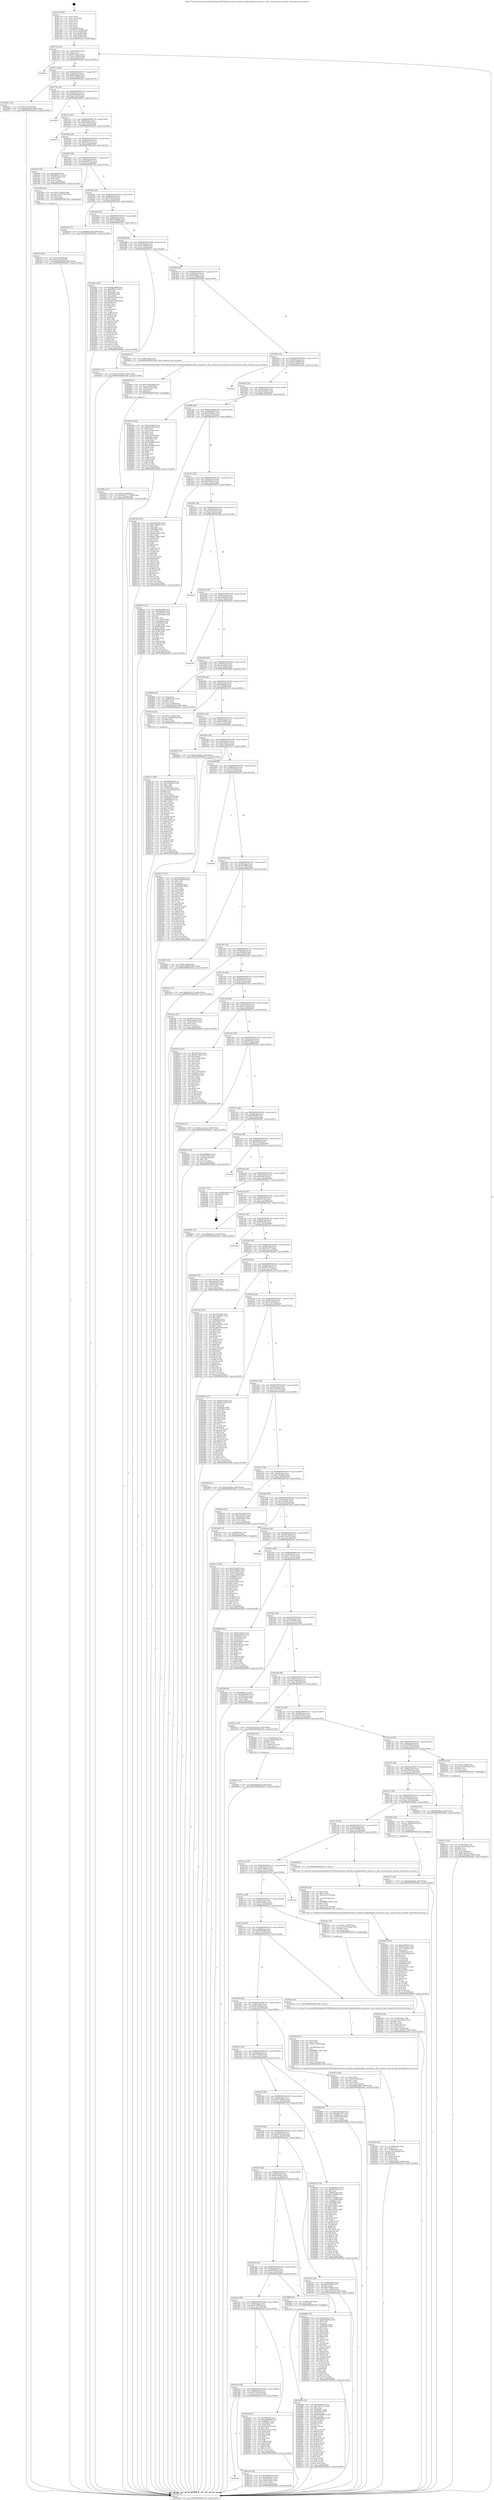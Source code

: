 digraph "0x401770" {
  label = "0x401770 (/mnt/c/Users/mathe/Desktop/tcc/POCII/binaries/extr_linuxdriversgpudrmdrm_connector.c_drm_connector_get_encoder_Final-ollvm.out::main(0))"
  labelloc = "t"
  node[shape=record]

  Entry [label="",width=0.3,height=0.3,shape=circle,fillcolor=black,style=filled]
  "0x4017a2" [label="{
     0x4017a2 [32]\l
     | [instrs]\l
     &nbsp;&nbsp;0x4017a2 \<+6\>: mov -0x8c(%rbp),%eax\l
     &nbsp;&nbsp;0x4017a8 \<+2\>: mov %eax,%ecx\l
     &nbsp;&nbsp;0x4017aa \<+6\>: sub $0x812feeb7,%ecx\l
     &nbsp;&nbsp;0x4017b0 \<+6\>: mov %eax,-0x90(%rbp)\l
     &nbsp;&nbsp;0x4017b6 \<+6\>: mov %ecx,-0x94(%rbp)\l
     &nbsp;&nbsp;0x4017bc \<+6\>: je 0000000000402bbf \<main+0x144f\>\l
  }"]
  "0x402bbf" [label="{
     0x402bbf\l
  }", style=dashed]
  "0x4017c2" [label="{
     0x4017c2 [28]\l
     | [instrs]\l
     &nbsp;&nbsp;0x4017c2 \<+5\>: jmp 00000000004017c7 \<main+0x57\>\l
     &nbsp;&nbsp;0x4017c7 \<+6\>: mov -0x90(%rbp),%eax\l
     &nbsp;&nbsp;0x4017cd \<+5\>: sub $0x883ededc,%eax\l
     &nbsp;&nbsp;0x4017d2 \<+6\>: mov %eax,-0x98(%rbp)\l
     &nbsp;&nbsp;0x4017d8 \<+6\>: je 0000000000402a61 \<main+0x12f1\>\l
  }"]
  Exit [label="",width=0.3,height=0.3,shape=circle,fillcolor=black,style=filled,peripheries=2]
  "0x402a61" [label="{
     0x402a61 [22]\l
     | [instrs]\l
     &nbsp;&nbsp;0x402a61 \<+7\>: movl $0x0,-0x38(%rbp)\l
     &nbsp;&nbsp;0x402a68 \<+10\>: movl $0x36ea81d,-0x8c(%rbp)\l
     &nbsp;&nbsp;0x402a72 \<+5\>: jmp 0000000000402bd5 \<main+0x1465\>\l
  }"]
  "0x4017de" [label="{
     0x4017de [28]\l
     | [instrs]\l
     &nbsp;&nbsp;0x4017de \<+5\>: jmp 00000000004017e3 \<main+0x73\>\l
     &nbsp;&nbsp;0x4017e3 \<+6\>: mov -0x90(%rbp),%eax\l
     &nbsp;&nbsp;0x4017e9 \<+5\>: sub $0x8a9fe5d2,%eax\l
     &nbsp;&nbsp;0x4017ee \<+6\>: mov %eax,-0x9c(%rbp)\l
     &nbsp;&nbsp;0x4017f4 \<+6\>: je 0000000000402b97 \<main+0x1427\>\l
  }"]
  "0x402994" [label="{
     0x402994 [155]\l
     | [instrs]\l
     &nbsp;&nbsp;0x402994 \<+5\>: mov $0x812feeb7,%ecx\l
     &nbsp;&nbsp;0x402999 \<+5\>: mov $0x385e372a,%edx\l
     &nbsp;&nbsp;0x40299e \<+3\>: mov $0x1,%sil\l
     &nbsp;&nbsp;0x4029a1 \<+8\>: mov 0x40505c,%r8d\l
     &nbsp;&nbsp;0x4029a9 \<+8\>: mov 0x405060,%r9d\l
     &nbsp;&nbsp;0x4029b1 \<+3\>: mov %r8d,%r10d\l
     &nbsp;&nbsp;0x4029b4 \<+7\>: sub $0xa6668849,%r10d\l
     &nbsp;&nbsp;0x4029bb \<+4\>: sub $0x1,%r10d\l
     &nbsp;&nbsp;0x4029bf \<+7\>: add $0xa6668849,%r10d\l
     &nbsp;&nbsp;0x4029c6 \<+4\>: imul %r10d,%r8d\l
     &nbsp;&nbsp;0x4029ca \<+4\>: and $0x1,%r8d\l
     &nbsp;&nbsp;0x4029ce \<+4\>: cmp $0x0,%r8d\l
     &nbsp;&nbsp;0x4029d2 \<+4\>: sete %r11b\l
     &nbsp;&nbsp;0x4029d6 \<+4\>: cmp $0xa,%r9d\l
     &nbsp;&nbsp;0x4029da \<+3\>: setl %bl\l
     &nbsp;&nbsp;0x4029dd \<+3\>: mov %r11b,%r14b\l
     &nbsp;&nbsp;0x4029e0 \<+4\>: xor $0xff,%r14b\l
     &nbsp;&nbsp;0x4029e4 \<+3\>: mov %bl,%r15b\l
     &nbsp;&nbsp;0x4029e7 \<+4\>: xor $0xff,%r15b\l
     &nbsp;&nbsp;0x4029eb \<+4\>: xor $0x1,%sil\l
     &nbsp;&nbsp;0x4029ef \<+3\>: mov %r14b,%r12b\l
     &nbsp;&nbsp;0x4029f2 \<+4\>: and $0xff,%r12b\l
     &nbsp;&nbsp;0x4029f6 \<+3\>: and %sil,%r11b\l
     &nbsp;&nbsp;0x4029f9 \<+3\>: mov %r15b,%r13b\l
     &nbsp;&nbsp;0x4029fc \<+4\>: and $0xff,%r13b\l
     &nbsp;&nbsp;0x402a00 \<+3\>: and %sil,%bl\l
     &nbsp;&nbsp;0x402a03 \<+3\>: or %r11b,%r12b\l
     &nbsp;&nbsp;0x402a06 \<+3\>: or %bl,%r13b\l
     &nbsp;&nbsp;0x402a09 \<+3\>: xor %r13b,%r12b\l
     &nbsp;&nbsp;0x402a0c \<+3\>: or %r15b,%r14b\l
     &nbsp;&nbsp;0x402a0f \<+4\>: xor $0xff,%r14b\l
     &nbsp;&nbsp;0x402a13 \<+4\>: or $0x1,%sil\l
     &nbsp;&nbsp;0x402a17 \<+3\>: and %sil,%r14b\l
     &nbsp;&nbsp;0x402a1a \<+3\>: or %r14b,%r12b\l
     &nbsp;&nbsp;0x402a1d \<+4\>: test $0x1,%r12b\l
     &nbsp;&nbsp;0x402a21 \<+3\>: cmovne %edx,%ecx\l
     &nbsp;&nbsp;0x402a24 \<+6\>: mov %ecx,-0x8c(%rbp)\l
     &nbsp;&nbsp;0x402a2a \<+5\>: jmp 0000000000402bd5 \<main+0x1465\>\l
  }"]
  "0x402b97" [label="{
     0x402b97\l
  }", style=dashed]
  "0x4017fa" [label="{
     0x4017fa [28]\l
     | [instrs]\l
     &nbsp;&nbsp;0x4017fa \<+5\>: jmp 00000000004017ff \<main+0x8f\>\l
     &nbsp;&nbsp;0x4017ff \<+6\>: mov -0x90(%rbp),%eax\l
     &nbsp;&nbsp;0x401805 \<+5\>: sub $0x8ccb90c6,%eax\l
     &nbsp;&nbsp;0x40180a \<+6\>: mov %eax,-0xa0(%rbp)\l
     &nbsp;&nbsp;0x401810 \<+6\>: je 0000000000402b7b \<main+0x140b\>\l
  }"]
  "0x4028ce" [label="{
     0x4028ce [15]\l
     | [instrs]\l
     &nbsp;&nbsp;0x4028ce \<+10\>: movl $0xc8ad03ae,-0x8c(%rbp)\l
     &nbsp;&nbsp;0x4028d8 \<+5\>: jmp 0000000000402bd5 \<main+0x1465\>\l
  }"]
  "0x402b7b" [label="{
     0x402b7b\l
  }", style=dashed]
  "0x401816" [label="{
     0x401816 [28]\l
     | [instrs]\l
     &nbsp;&nbsp;0x401816 \<+5\>: jmp 000000000040181b \<main+0xab\>\l
     &nbsp;&nbsp;0x40181b \<+6\>: mov -0x90(%rbp),%eax\l
     &nbsp;&nbsp;0x401821 \<+5\>: sub $0x942d1112,%eax\l
     &nbsp;&nbsp;0x401826 \<+6\>: mov %eax,-0xa4(%rbp)\l
     &nbsp;&nbsp;0x40182c \<+6\>: je 0000000000401f3d \<main+0x7cd\>\l
  }"]
  "0x402717" [label="{
     0x402717 [15]\l
     | [instrs]\l
     &nbsp;&nbsp;0x402717 \<+10\>: movl $0xb4db55bc,-0x8c(%rbp)\l
     &nbsp;&nbsp;0x402721 \<+5\>: jmp 0000000000402bd5 \<main+0x1465\>\l
  }"]
  "0x401f3d" [label="{
     0x401f3d [30]\l
     | [instrs]\l
     &nbsp;&nbsp;0x401f3d \<+5\>: mov $0xc64c92,%eax\l
     &nbsp;&nbsp;0x401f42 \<+5\>: mov $0x94b6871a,%ecx\l
     &nbsp;&nbsp;0x401f47 \<+3\>: mov -0x30(%rbp),%edx\l
     &nbsp;&nbsp;0x401f4a \<+3\>: cmp $0x0,%edx\l
     &nbsp;&nbsp;0x401f4d \<+3\>: cmove %ecx,%eax\l
     &nbsp;&nbsp;0x401f50 \<+6\>: mov %eax,-0x8c(%rbp)\l
     &nbsp;&nbsp;0x401f56 \<+5\>: jmp 0000000000402bd5 \<main+0x1465\>\l
  }"]
  "0x401832" [label="{
     0x401832 [28]\l
     | [instrs]\l
     &nbsp;&nbsp;0x401832 \<+5\>: jmp 0000000000401837 \<main+0xc7\>\l
     &nbsp;&nbsp;0x401837 \<+6\>: mov -0x90(%rbp),%eax\l
     &nbsp;&nbsp;0x40183d \<+5\>: sub $0x94b6871a,%eax\l
     &nbsp;&nbsp;0x401842 \<+6\>: mov %eax,-0xa8(%rbp)\l
     &nbsp;&nbsp;0x401848 \<+6\>: je 0000000000401f5b \<main+0x7eb\>\l
  }"]
  "0x4026ba" [label="{
     0x4026ba [31]\l
     | [instrs]\l
     &nbsp;&nbsp;0x4026ba \<+10\>: movl $0x0,-0x84(%rbp)\l
     &nbsp;&nbsp;0x4026c4 \<+10\>: movl $0x830c177,-0x8c(%rbp)\l
     &nbsp;&nbsp;0x4026ce \<+6\>: mov %eax,-0x188(%rbp)\l
     &nbsp;&nbsp;0x4026d4 \<+5\>: jmp 0000000000402bd5 \<main+0x1465\>\l
  }"]
  "0x401f5b" [label="{
     0x401f5b [23]\l
     | [instrs]\l
     &nbsp;&nbsp;0x401f5b \<+7\>: movl $0x1,-0x50(%rbp)\l
     &nbsp;&nbsp;0x401f62 \<+4\>: movslq -0x50(%rbp),%rax\l
     &nbsp;&nbsp;0x401f66 \<+4\>: shl $0x4,%rax\l
     &nbsp;&nbsp;0x401f6a \<+3\>: mov %rax,%rdi\l
     &nbsp;&nbsp;0x401f6d \<+5\>: call 0000000000401050 \<malloc@plt\>\l
     | [calls]\l
     &nbsp;&nbsp;0x401050 \{1\} (unknown)\l
  }"]
  "0x40184e" [label="{
     0x40184e [28]\l
     | [instrs]\l
     &nbsp;&nbsp;0x40184e \<+5\>: jmp 0000000000401853 \<main+0xe3\>\l
     &nbsp;&nbsp;0x401853 \<+6\>: mov -0x90(%rbp),%eax\l
     &nbsp;&nbsp;0x401859 \<+5\>: sub $0x9720a8cf,%eax\l
     &nbsp;&nbsp;0x40185e \<+6\>: mov %eax,-0xac(%rbp)\l
     &nbsp;&nbsp;0x401864 \<+6\>: je 000000000040232d \<main+0xbbd\>\l
  }"]
  "0x40269f" [label="{
     0x40269f [27]\l
     | [instrs]\l
     &nbsp;&nbsp;0x40269f \<+10\>: movabs $0x4030b6,%rdi\l
     &nbsp;&nbsp;0x4026a9 \<+4\>: mov %rax,-0x80(%rbp)\l
     &nbsp;&nbsp;0x4026ad \<+4\>: mov -0x80(%rbp),%rax\l
     &nbsp;&nbsp;0x4026b1 \<+2\>: mov (%rax),%esi\l
     &nbsp;&nbsp;0x4026b3 \<+2\>: mov $0x0,%al\l
     &nbsp;&nbsp;0x4026b5 \<+5\>: call 0000000000401040 \<printf@plt\>\l
     | [calls]\l
     &nbsp;&nbsp;0x401040 \{1\} (unknown)\l
  }"]
  "0x40232d" [label="{
     0x40232d [15]\l
     | [instrs]\l
     &nbsp;&nbsp;0x40232d \<+10\>: movl $0x6005e1b0,-0x8c(%rbp)\l
     &nbsp;&nbsp;0x402337 \<+5\>: jmp 0000000000402bd5 \<main+0x1465\>\l
  }"]
  "0x40186a" [label="{
     0x40186a [28]\l
     | [instrs]\l
     &nbsp;&nbsp;0x40186a \<+5\>: jmp 000000000040186f \<main+0xff\>\l
     &nbsp;&nbsp;0x40186f \<+6\>: mov -0x90(%rbp),%eax\l
     &nbsp;&nbsp;0x401875 \<+5\>: sub $0x9b0a009b,%eax\l
     &nbsp;&nbsp;0x40187a \<+6\>: mov %eax,-0xb0(%rbp)\l
     &nbsp;&nbsp;0x401880 \<+6\>: je 0000000000401f8c \<main+0x81c\>\l
  }"]
  "0x402456" [label="{
     0x402456 [49]\l
     | [instrs]\l
     &nbsp;&nbsp;0x402456 \<+6\>: mov -0x184(%rbp),%ecx\l
     &nbsp;&nbsp;0x40245c \<+3\>: imul %eax,%ecx\l
     &nbsp;&nbsp;0x40245f \<+4\>: mov -0x58(%rbp),%r8\l
     &nbsp;&nbsp;0x402463 \<+4\>: movslq -0x5c(%rbp),%r9\l
     &nbsp;&nbsp;0x402467 \<+4\>: shl $0x4,%r9\l
     &nbsp;&nbsp;0x40246b \<+3\>: add %r9,%r8\l
     &nbsp;&nbsp;0x40246e \<+4\>: mov 0x8(%r8),%r8\l
     &nbsp;&nbsp;0x402472 \<+3\>: mov (%r8),%r8\l
     &nbsp;&nbsp;0x402475 \<+3\>: mov %ecx,(%r8)\l
     &nbsp;&nbsp;0x402478 \<+10\>: movl $0xa7da91f,-0x8c(%rbp)\l
     &nbsp;&nbsp;0x402482 \<+5\>: jmp 0000000000402bd5 \<main+0x1465\>\l
  }"]
  "0x401f8c" [label="{
     0x401f8c [147]\l
     | [instrs]\l
     &nbsp;&nbsp;0x401f8c \<+5\>: mov $0xa82c488f,%eax\l
     &nbsp;&nbsp;0x401f91 \<+5\>: mov $0xb9f28cec,%ecx\l
     &nbsp;&nbsp;0x401f96 \<+2\>: mov $0x1,%dl\l
     &nbsp;&nbsp;0x401f98 \<+7\>: mov 0x40505c,%esi\l
     &nbsp;&nbsp;0x401f9f \<+7\>: mov 0x405060,%edi\l
     &nbsp;&nbsp;0x401fa6 \<+3\>: mov %esi,%r8d\l
     &nbsp;&nbsp;0x401fa9 \<+7\>: add $0x54617d4d,%r8d\l
     &nbsp;&nbsp;0x401fb0 \<+4\>: sub $0x1,%r8d\l
     &nbsp;&nbsp;0x401fb4 \<+7\>: sub $0x54617d4d,%r8d\l
     &nbsp;&nbsp;0x401fbb \<+4\>: imul %r8d,%esi\l
     &nbsp;&nbsp;0x401fbf \<+3\>: and $0x1,%esi\l
     &nbsp;&nbsp;0x401fc2 \<+3\>: cmp $0x0,%esi\l
     &nbsp;&nbsp;0x401fc5 \<+4\>: sete %r9b\l
     &nbsp;&nbsp;0x401fc9 \<+3\>: cmp $0xa,%edi\l
     &nbsp;&nbsp;0x401fcc \<+4\>: setl %r10b\l
     &nbsp;&nbsp;0x401fd0 \<+3\>: mov %r9b,%r11b\l
     &nbsp;&nbsp;0x401fd3 \<+4\>: xor $0xff,%r11b\l
     &nbsp;&nbsp;0x401fd7 \<+3\>: mov %r10b,%bl\l
     &nbsp;&nbsp;0x401fda \<+3\>: xor $0xff,%bl\l
     &nbsp;&nbsp;0x401fdd \<+3\>: xor $0x1,%dl\l
     &nbsp;&nbsp;0x401fe0 \<+3\>: mov %r11b,%r14b\l
     &nbsp;&nbsp;0x401fe3 \<+4\>: and $0xff,%r14b\l
     &nbsp;&nbsp;0x401fe7 \<+3\>: and %dl,%r9b\l
     &nbsp;&nbsp;0x401fea \<+3\>: mov %bl,%r15b\l
     &nbsp;&nbsp;0x401fed \<+4\>: and $0xff,%r15b\l
     &nbsp;&nbsp;0x401ff1 \<+3\>: and %dl,%r10b\l
     &nbsp;&nbsp;0x401ff4 \<+3\>: or %r9b,%r14b\l
     &nbsp;&nbsp;0x401ff7 \<+3\>: or %r10b,%r15b\l
     &nbsp;&nbsp;0x401ffa \<+3\>: xor %r15b,%r14b\l
     &nbsp;&nbsp;0x401ffd \<+3\>: or %bl,%r11b\l
     &nbsp;&nbsp;0x402000 \<+4\>: xor $0xff,%r11b\l
     &nbsp;&nbsp;0x402004 \<+3\>: or $0x1,%dl\l
     &nbsp;&nbsp;0x402007 \<+3\>: and %dl,%r11b\l
     &nbsp;&nbsp;0x40200a \<+3\>: or %r11b,%r14b\l
     &nbsp;&nbsp;0x40200d \<+4\>: test $0x1,%r14b\l
     &nbsp;&nbsp;0x402011 \<+3\>: cmovne %ecx,%eax\l
     &nbsp;&nbsp;0x402014 \<+6\>: mov %eax,-0x8c(%rbp)\l
     &nbsp;&nbsp;0x40201a \<+5\>: jmp 0000000000402bd5 \<main+0x1465\>\l
  }"]
  "0x401886" [label="{
     0x401886 [28]\l
     | [instrs]\l
     &nbsp;&nbsp;0x401886 \<+5\>: jmp 000000000040188b \<main+0x11b\>\l
     &nbsp;&nbsp;0x40188b \<+6\>: mov -0x90(%rbp),%eax\l
     &nbsp;&nbsp;0x401891 \<+5\>: sub $0xa21168a8,%eax\l
     &nbsp;&nbsp;0x401896 \<+6\>: mov %eax,-0xb4(%rbp)\l
     &nbsp;&nbsp;0x40189c \<+6\>: je 000000000040257b \<main+0xe0b\>\l
  }"]
  "0x402422" [label="{
     0x402422 [52]\l
     | [instrs]\l
     &nbsp;&nbsp;0x402422 \<+2\>: xor %ecx,%ecx\l
     &nbsp;&nbsp;0x402424 \<+5\>: mov $0x2,%edx\l
     &nbsp;&nbsp;0x402429 \<+6\>: mov %edx,-0x180(%rbp)\l
     &nbsp;&nbsp;0x40242f \<+1\>: cltd\l
     &nbsp;&nbsp;0x402430 \<+6\>: mov -0x180(%rbp),%esi\l
     &nbsp;&nbsp;0x402436 \<+2\>: idiv %esi\l
     &nbsp;&nbsp;0x402438 \<+6\>: imul $0xfffffffe,%edx,%edx\l
     &nbsp;&nbsp;0x40243e \<+2\>: mov %ecx,%edi\l
     &nbsp;&nbsp;0x402440 \<+2\>: sub %edx,%edi\l
     &nbsp;&nbsp;0x402442 \<+2\>: mov %ecx,%edx\l
     &nbsp;&nbsp;0x402444 \<+3\>: sub $0x1,%edx\l
     &nbsp;&nbsp;0x402447 \<+2\>: add %edx,%edi\l
     &nbsp;&nbsp;0x402449 \<+2\>: sub %edi,%ecx\l
     &nbsp;&nbsp;0x40244b \<+6\>: mov %ecx,-0x184(%rbp)\l
     &nbsp;&nbsp;0x402451 \<+5\>: call 0000000000401160 \<next_i\>\l
     | [calls]\l
     &nbsp;&nbsp;0x401160 \{1\} (/mnt/c/Users/mathe/Desktop/tcc/POCII/binaries/extr_linuxdriversgpudrmdrm_connector.c_drm_connector_get_encoder_Final-ollvm.out::next_i)\l
  }"]
  "0x40257b" [label="{
     0x40257b [15]\l
     | [instrs]\l
     &nbsp;&nbsp;0x40257b \<+10\>: movl $0x1c934501,-0x8c(%rbp)\l
     &nbsp;&nbsp;0x402585 \<+5\>: jmp 0000000000402bd5 \<main+0x1465\>\l
  }"]
  "0x4018a2" [label="{
     0x4018a2 [28]\l
     | [instrs]\l
     &nbsp;&nbsp;0x4018a2 \<+5\>: jmp 00000000004018a7 \<main+0x137\>\l
     &nbsp;&nbsp;0x4018a7 \<+6\>: mov -0x90(%rbp),%eax\l
     &nbsp;&nbsp;0x4018ad \<+5\>: sub $0xa689eb2c,%eax\l
     &nbsp;&nbsp;0x4018b2 \<+6\>: mov %eax,-0xb8(%rbp)\l
     &nbsp;&nbsp;0x4018b8 \<+6\>: je 0000000000402696 \<main+0xf26\>\l
  }"]
  "0x4023d3" [label="{
     0x4023d3 [44]\l
     | [instrs]\l
     &nbsp;&nbsp;0x4023d3 \<+4\>: mov -0x58(%rbp),%rdi\l
     &nbsp;&nbsp;0x4023d7 \<+4\>: movslq -0x5c(%rbp),%rcx\l
     &nbsp;&nbsp;0x4023db \<+4\>: shl $0x4,%rcx\l
     &nbsp;&nbsp;0x4023df \<+3\>: add %rcx,%rdi\l
     &nbsp;&nbsp;0x4023e2 \<+4\>: mov 0x8(%rdi),%rcx\l
     &nbsp;&nbsp;0x4023e6 \<+3\>: mov %rax,(%rcx)\l
     &nbsp;&nbsp;0x4023e9 \<+7\>: movl $0x0,-0x74(%rbp)\l
     &nbsp;&nbsp;0x4023f0 \<+10\>: movl $0x1c934501,-0x8c(%rbp)\l
     &nbsp;&nbsp;0x4023fa \<+5\>: jmp 0000000000402bd5 \<main+0x1465\>\l
  }"]
  "0x402696" [label="{
     0x402696 [9]\l
     | [instrs]\l
     &nbsp;&nbsp;0x402696 \<+4\>: mov -0x58(%rbp),%rdi\l
     &nbsp;&nbsp;0x40269a \<+5\>: call 0000000000401240 \<drm_connector_get_encoder\>\l
     | [calls]\l
     &nbsp;&nbsp;0x401240 \{1\} (/mnt/c/Users/mathe/Desktop/tcc/POCII/binaries/extr_linuxdriversgpudrmdrm_connector.c_drm_connector_get_encoder_Final-ollvm.out::drm_connector_get_encoder)\l
  }"]
  "0x4018be" [label="{
     0x4018be [28]\l
     | [instrs]\l
     &nbsp;&nbsp;0x4018be \<+5\>: jmp 00000000004018c3 \<main+0x153\>\l
     &nbsp;&nbsp;0x4018c3 \<+6\>: mov -0x90(%rbp),%eax\l
     &nbsp;&nbsp;0x4018c9 \<+5\>: sub $0xa82c488f,%eax\l
     &nbsp;&nbsp;0x4018ce \<+6\>: mov %eax,-0xbc(%rbp)\l
     &nbsp;&nbsp;0x4018d4 \<+6\>: je 0000000000402aab \<main+0x133b\>\l
  }"]
  "0x402375" [label="{
     0x402375 [41]\l
     | [instrs]\l
     &nbsp;&nbsp;0x402375 \<+4\>: mov -0x58(%rbp),%rdi\l
     &nbsp;&nbsp;0x402379 \<+4\>: movslq -0x5c(%rbp),%rcx\l
     &nbsp;&nbsp;0x40237d \<+4\>: shl $0x4,%rcx\l
     &nbsp;&nbsp;0x402381 \<+3\>: add %rcx,%rdi\l
     &nbsp;&nbsp;0x402384 \<+4\>: mov %rax,0x8(%rdi)\l
     &nbsp;&nbsp;0x402388 \<+7\>: movl $0x0,-0x6c(%rbp)\l
     &nbsp;&nbsp;0x40238f \<+10\>: movl $0x154cb8de,-0x8c(%rbp)\l
     &nbsp;&nbsp;0x402399 \<+5\>: jmp 0000000000402bd5 \<main+0x1465\>\l
  }"]
  "0x402aab" [label="{
     0x402aab\l
  }", style=dashed]
  "0x4018da" [label="{
     0x4018da [28]\l
     | [instrs]\l
     &nbsp;&nbsp;0x4018da \<+5\>: jmp 00000000004018df \<main+0x16f\>\l
     &nbsp;&nbsp;0x4018df \<+6\>: mov -0x90(%rbp),%eax\l
     &nbsp;&nbsp;0x4018e5 \<+5\>: sub $0xabada601,%eax\l
     &nbsp;&nbsp;0x4018ea \<+6\>: mov %eax,-0xc0(%rbp)\l
     &nbsp;&nbsp;0x4018f0 \<+6\>: je 00000000004025f4 \<main+0xe84\>\l
  }"]
  "0x4022b1" [label="{
     0x4022b1 [124]\l
     | [instrs]\l
     &nbsp;&nbsp;0x4022b1 \<+5\>: mov $0xc2c86e65,%ecx\l
     &nbsp;&nbsp;0x4022b6 \<+5\>: mov $0x9720a8cf,%edx\l
     &nbsp;&nbsp;0x4022bb \<+6\>: mov -0x17c(%rbp),%esi\l
     &nbsp;&nbsp;0x4022c1 \<+3\>: imul %eax,%esi\l
     &nbsp;&nbsp;0x4022c4 \<+4\>: mov -0x58(%rbp),%rdi\l
     &nbsp;&nbsp;0x4022c8 \<+4\>: movslq -0x5c(%rbp),%r8\l
     &nbsp;&nbsp;0x4022cc \<+4\>: shl $0x4,%r8\l
     &nbsp;&nbsp;0x4022d0 \<+3\>: add %r8,%rdi\l
     &nbsp;&nbsp;0x4022d3 \<+3\>: mov (%rdi),%rdi\l
     &nbsp;&nbsp;0x4022d6 \<+2\>: mov %esi,(%rdi)\l
     &nbsp;&nbsp;0x4022d8 \<+7\>: mov 0x40505c,%eax\l
     &nbsp;&nbsp;0x4022df \<+7\>: mov 0x405060,%esi\l
     &nbsp;&nbsp;0x4022e6 \<+3\>: mov %eax,%r9d\l
     &nbsp;&nbsp;0x4022e9 \<+7\>: add $0x23f1b672,%r9d\l
     &nbsp;&nbsp;0x4022f0 \<+4\>: sub $0x1,%r9d\l
     &nbsp;&nbsp;0x4022f4 \<+7\>: sub $0x23f1b672,%r9d\l
     &nbsp;&nbsp;0x4022fb \<+4\>: imul %r9d,%eax\l
     &nbsp;&nbsp;0x4022ff \<+3\>: and $0x1,%eax\l
     &nbsp;&nbsp;0x402302 \<+3\>: cmp $0x0,%eax\l
     &nbsp;&nbsp;0x402305 \<+4\>: sete %r10b\l
     &nbsp;&nbsp;0x402309 \<+3\>: cmp $0xa,%esi\l
     &nbsp;&nbsp;0x40230c \<+4\>: setl %r11b\l
     &nbsp;&nbsp;0x402310 \<+3\>: mov %r10b,%bl\l
     &nbsp;&nbsp;0x402313 \<+3\>: and %r11b,%bl\l
     &nbsp;&nbsp;0x402316 \<+3\>: xor %r11b,%r10b\l
     &nbsp;&nbsp;0x402319 \<+3\>: or %r10b,%bl\l
     &nbsp;&nbsp;0x40231c \<+3\>: test $0x1,%bl\l
     &nbsp;&nbsp;0x40231f \<+3\>: cmovne %edx,%ecx\l
     &nbsp;&nbsp;0x402322 \<+6\>: mov %ecx,-0x8c(%rbp)\l
     &nbsp;&nbsp;0x402328 \<+5\>: jmp 0000000000402bd5 \<main+0x1465\>\l
  }"]
  "0x4025f4" [label="{
     0x4025f4 [104]\l
     | [instrs]\l
     &nbsp;&nbsp;0x4025f4 \<+5\>: mov $0x8ccb90c6,%eax\l
     &nbsp;&nbsp;0x4025f9 \<+5\>: mov $0xd4b35f92,%ecx\l
     &nbsp;&nbsp;0x4025fe \<+2\>: xor %edx,%edx\l
     &nbsp;&nbsp;0x402600 \<+3\>: mov -0x6c(%rbp),%esi\l
     &nbsp;&nbsp;0x402603 \<+3\>: sub $0x1,%edx\l
     &nbsp;&nbsp;0x402606 \<+2\>: sub %edx,%esi\l
     &nbsp;&nbsp;0x402608 \<+3\>: mov %esi,-0x6c(%rbp)\l
     &nbsp;&nbsp;0x40260b \<+7\>: mov 0x40505c,%edx\l
     &nbsp;&nbsp;0x402612 \<+7\>: mov 0x405060,%esi\l
     &nbsp;&nbsp;0x402619 \<+2\>: mov %edx,%edi\l
     &nbsp;&nbsp;0x40261b \<+6\>: sub $0x7606df85,%edi\l
     &nbsp;&nbsp;0x402621 \<+3\>: sub $0x1,%edi\l
     &nbsp;&nbsp;0x402624 \<+6\>: add $0x7606df85,%edi\l
     &nbsp;&nbsp;0x40262a \<+3\>: imul %edi,%edx\l
     &nbsp;&nbsp;0x40262d \<+3\>: and $0x1,%edx\l
     &nbsp;&nbsp;0x402630 \<+3\>: cmp $0x0,%edx\l
     &nbsp;&nbsp;0x402633 \<+4\>: sete %r8b\l
     &nbsp;&nbsp;0x402637 \<+3\>: cmp $0xa,%esi\l
     &nbsp;&nbsp;0x40263a \<+4\>: setl %r9b\l
     &nbsp;&nbsp;0x40263e \<+3\>: mov %r8b,%r10b\l
     &nbsp;&nbsp;0x402641 \<+3\>: and %r9b,%r10b\l
     &nbsp;&nbsp;0x402644 \<+3\>: xor %r9b,%r8b\l
     &nbsp;&nbsp;0x402647 \<+3\>: or %r8b,%r10b\l
     &nbsp;&nbsp;0x40264a \<+4\>: test $0x1,%r10b\l
     &nbsp;&nbsp;0x40264e \<+3\>: cmovne %ecx,%eax\l
     &nbsp;&nbsp;0x402651 \<+6\>: mov %eax,-0x8c(%rbp)\l
     &nbsp;&nbsp;0x402657 \<+5\>: jmp 0000000000402bd5 \<main+0x1465\>\l
  }"]
  "0x4018f6" [label="{
     0x4018f6 [28]\l
     | [instrs]\l
     &nbsp;&nbsp;0x4018f6 \<+5\>: jmp 00000000004018fb \<main+0x18b\>\l
     &nbsp;&nbsp;0x4018fb \<+6\>: mov -0x90(%rbp),%eax\l
     &nbsp;&nbsp;0x401901 \<+5\>: sub $0xb4db55bc,%eax\l
     &nbsp;&nbsp;0x401906 \<+6\>: mov %eax,-0xc4(%rbp)\l
     &nbsp;&nbsp;0x40190c \<+6\>: je 0000000000402726 \<main+0xfb6\>\l
  }"]
  "0x402285" [label="{
     0x402285 [44]\l
     | [instrs]\l
     &nbsp;&nbsp;0x402285 \<+2\>: xor %ecx,%ecx\l
     &nbsp;&nbsp;0x402287 \<+5\>: mov $0x2,%edx\l
     &nbsp;&nbsp;0x40228c \<+6\>: mov %edx,-0x178(%rbp)\l
     &nbsp;&nbsp;0x402292 \<+1\>: cltd\l
     &nbsp;&nbsp;0x402293 \<+6\>: mov -0x178(%rbp),%esi\l
     &nbsp;&nbsp;0x402299 \<+2\>: idiv %esi\l
     &nbsp;&nbsp;0x40229b \<+6\>: imul $0xfffffffe,%edx,%edx\l
     &nbsp;&nbsp;0x4022a1 \<+3\>: sub $0x1,%ecx\l
     &nbsp;&nbsp;0x4022a4 \<+2\>: sub %ecx,%edx\l
     &nbsp;&nbsp;0x4022a6 \<+6\>: mov %edx,-0x17c(%rbp)\l
     &nbsp;&nbsp;0x4022ac \<+5\>: call 0000000000401160 \<next_i\>\l
     | [calls]\l
     &nbsp;&nbsp;0x401160 \{1\} (/mnt/c/Users/mathe/Desktop/tcc/POCII/binaries/extr_linuxdriversgpudrmdrm_connector.c_drm_connector_get_encoder_Final-ollvm.out::next_i)\l
  }"]
  "0x402726" [label="{
     0x402726 [147]\l
     | [instrs]\l
     &nbsp;&nbsp;0x402726 \<+5\>: mov $0x8a9fe5d2,%eax\l
     &nbsp;&nbsp;0x40272b \<+5\>: mov $0x57ddd93c,%ecx\l
     &nbsp;&nbsp;0x402730 \<+2\>: mov $0x1,%dl\l
     &nbsp;&nbsp;0x402732 \<+7\>: mov 0x40505c,%esi\l
     &nbsp;&nbsp;0x402739 \<+7\>: mov 0x405060,%edi\l
     &nbsp;&nbsp;0x402740 \<+3\>: mov %esi,%r8d\l
     &nbsp;&nbsp;0x402743 \<+7\>: add $0xa6c74dfa,%r8d\l
     &nbsp;&nbsp;0x40274a \<+4\>: sub $0x1,%r8d\l
     &nbsp;&nbsp;0x40274e \<+7\>: sub $0xa6c74dfa,%r8d\l
     &nbsp;&nbsp;0x402755 \<+4\>: imul %r8d,%esi\l
     &nbsp;&nbsp;0x402759 \<+3\>: and $0x1,%esi\l
     &nbsp;&nbsp;0x40275c \<+3\>: cmp $0x0,%esi\l
     &nbsp;&nbsp;0x40275f \<+4\>: sete %r9b\l
     &nbsp;&nbsp;0x402763 \<+3\>: cmp $0xa,%edi\l
     &nbsp;&nbsp;0x402766 \<+4\>: setl %r10b\l
     &nbsp;&nbsp;0x40276a \<+3\>: mov %r9b,%r11b\l
     &nbsp;&nbsp;0x40276d \<+4\>: xor $0xff,%r11b\l
     &nbsp;&nbsp;0x402771 \<+3\>: mov %r10b,%bl\l
     &nbsp;&nbsp;0x402774 \<+3\>: xor $0xff,%bl\l
     &nbsp;&nbsp;0x402777 \<+3\>: xor $0x1,%dl\l
     &nbsp;&nbsp;0x40277a \<+3\>: mov %r11b,%r14b\l
     &nbsp;&nbsp;0x40277d \<+4\>: and $0xff,%r14b\l
     &nbsp;&nbsp;0x402781 \<+3\>: and %dl,%r9b\l
     &nbsp;&nbsp;0x402784 \<+3\>: mov %bl,%r15b\l
     &nbsp;&nbsp;0x402787 \<+4\>: and $0xff,%r15b\l
     &nbsp;&nbsp;0x40278b \<+3\>: and %dl,%r10b\l
     &nbsp;&nbsp;0x40278e \<+3\>: or %r9b,%r14b\l
     &nbsp;&nbsp;0x402791 \<+3\>: or %r10b,%r15b\l
     &nbsp;&nbsp;0x402794 \<+3\>: xor %r15b,%r14b\l
     &nbsp;&nbsp;0x402797 \<+3\>: or %bl,%r11b\l
     &nbsp;&nbsp;0x40279a \<+4\>: xor $0xff,%r11b\l
     &nbsp;&nbsp;0x40279e \<+3\>: or $0x1,%dl\l
     &nbsp;&nbsp;0x4027a1 \<+3\>: and %dl,%r11b\l
     &nbsp;&nbsp;0x4027a4 \<+3\>: or %r11b,%r14b\l
     &nbsp;&nbsp;0x4027a7 \<+4\>: test $0x1,%r14b\l
     &nbsp;&nbsp;0x4027ab \<+3\>: cmovne %ecx,%eax\l
     &nbsp;&nbsp;0x4027ae \<+6\>: mov %eax,-0x8c(%rbp)\l
     &nbsp;&nbsp;0x4027b4 \<+5\>: jmp 0000000000402bd5 \<main+0x1465\>\l
  }"]
  "0x401912" [label="{
     0x401912 [28]\l
     | [instrs]\l
     &nbsp;&nbsp;0x401912 \<+5\>: jmp 0000000000401917 \<main+0x1a7\>\l
     &nbsp;&nbsp;0x401917 \<+6\>: mov -0x90(%rbp),%eax\l
     &nbsp;&nbsp;0x40191d \<+5\>: sub $0xb9f28cec,%eax\l
     &nbsp;&nbsp;0x401922 \<+6\>: mov %eax,-0xc8(%rbp)\l
     &nbsp;&nbsp;0x401928 \<+6\>: je 000000000040201f \<main+0x8af\>\l
  }"]
  "0x401de2" [label="{
     0x401de2\l
  }", style=dashed]
  "0x40201f" [label="{
     0x40201f [114]\l
     | [instrs]\l
     &nbsp;&nbsp;0x40201f \<+5\>: mov $0xa82c488f,%eax\l
     &nbsp;&nbsp;0x402024 \<+5\>: mov $0xfaff50d0,%ecx\l
     &nbsp;&nbsp;0x402029 \<+3\>: mov -0x5c(%rbp),%edx\l
     &nbsp;&nbsp;0x40202c \<+3\>: cmp -0x50(%rbp),%edx\l
     &nbsp;&nbsp;0x40202f \<+4\>: setl %sil\l
     &nbsp;&nbsp;0x402033 \<+4\>: and $0x1,%sil\l
     &nbsp;&nbsp;0x402037 \<+4\>: mov %sil,-0x29(%rbp)\l
     &nbsp;&nbsp;0x40203b \<+7\>: mov 0x40505c,%edx\l
     &nbsp;&nbsp;0x402042 \<+7\>: mov 0x405060,%edi\l
     &nbsp;&nbsp;0x402049 \<+3\>: mov %edx,%r8d\l
     &nbsp;&nbsp;0x40204c \<+7\>: sub $0xff3e5b85,%r8d\l
     &nbsp;&nbsp;0x402053 \<+4\>: sub $0x1,%r8d\l
     &nbsp;&nbsp;0x402057 \<+7\>: add $0xff3e5b85,%r8d\l
     &nbsp;&nbsp;0x40205e \<+4\>: imul %r8d,%edx\l
     &nbsp;&nbsp;0x402062 \<+3\>: and $0x1,%edx\l
     &nbsp;&nbsp;0x402065 \<+3\>: cmp $0x0,%edx\l
     &nbsp;&nbsp;0x402068 \<+4\>: sete %sil\l
     &nbsp;&nbsp;0x40206c \<+3\>: cmp $0xa,%edi\l
     &nbsp;&nbsp;0x40206f \<+4\>: setl %r9b\l
     &nbsp;&nbsp;0x402073 \<+3\>: mov %sil,%r10b\l
     &nbsp;&nbsp;0x402076 \<+3\>: and %r9b,%r10b\l
     &nbsp;&nbsp;0x402079 \<+3\>: xor %r9b,%sil\l
     &nbsp;&nbsp;0x40207c \<+3\>: or %sil,%r10b\l
     &nbsp;&nbsp;0x40207f \<+4\>: test $0x1,%r10b\l
     &nbsp;&nbsp;0x402083 \<+3\>: cmovne %ecx,%eax\l
     &nbsp;&nbsp;0x402086 \<+6\>: mov %eax,-0x8c(%rbp)\l
     &nbsp;&nbsp;0x40208c \<+5\>: jmp 0000000000402bd5 \<main+0x1465\>\l
  }"]
  "0x40192e" [label="{
     0x40192e [28]\l
     | [instrs]\l
     &nbsp;&nbsp;0x40192e \<+5\>: jmp 0000000000401933 \<main+0x1c3\>\l
     &nbsp;&nbsp;0x401933 \<+6\>: mov -0x90(%rbp),%eax\l
     &nbsp;&nbsp;0x401939 \<+5\>: sub $0xc2c86e65,%eax\l
     &nbsp;&nbsp;0x40193e \<+6\>: mov %eax,-0xcc(%rbp)\l
     &nbsp;&nbsp;0x401944 \<+6\>: je 0000000000402af9 \<main+0x1389\>\l
  }"]
  "0x4021d9" [label="{
     0x4021d9 [30]\l
     | [instrs]\l
     &nbsp;&nbsp;0x4021d9 \<+5\>: mov $0x3645c6a4,%eax\l
     &nbsp;&nbsp;0x4021de \<+5\>: mov $0xdcd84211,%ecx\l
     &nbsp;&nbsp;0x4021e3 \<+3\>: mov -0x64(%rbp),%edx\l
     &nbsp;&nbsp;0x4021e6 \<+3\>: cmp -0x60(%rbp),%edx\l
     &nbsp;&nbsp;0x4021e9 \<+3\>: cmovl %ecx,%eax\l
     &nbsp;&nbsp;0x4021ec \<+6\>: mov %eax,-0x8c(%rbp)\l
     &nbsp;&nbsp;0x4021f2 \<+5\>: jmp 0000000000402bd5 \<main+0x1465\>\l
  }"]
  "0x402af9" [label="{
     0x402af9\l
  }", style=dashed]
  "0x40194a" [label="{
     0x40194a [28]\l
     | [instrs]\l
     &nbsp;&nbsp;0x40194a \<+5\>: jmp 000000000040194f \<main+0x1df\>\l
     &nbsp;&nbsp;0x40194f \<+6\>: mov -0x90(%rbp),%eax\l
     &nbsp;&nbsp;0x401955 \<+5\>: sub $0xc48e8340,%eax\l
     &nbsp;&nbsp;0x40195a \<+6\>: mov %eax,-0xd0(%rbp)\l
     &nbsp;&nbsp;0x401960 \<+6\>: je 0000000000402a4d \<main+0x12dd\>\l
  }"]
  "0x402121" [label="{
     0x402121 [169]\l
     | [instrs]\l
     &nbsp;&nbsp;0x402121 \<+5\>: mov $0x696d320,%ecx\l
     &nbsp;&nbsp;0x402126 \<+5\>: mov $0x2cf4bda4,%edx\l
     &nbsp;&nbsp;0x40212b \<+3\>: mov $0x1,%sil\l
     &nbsp;&nbsp;0x40212e \<+3\>: xor %r8d,%r8d\l
     &nbsp;&nbsp;0x402131 \<+4\>: mov -0x58(%rbp),%rdi\l
     &nbsp;&nbsp;0x402135 \<+4\>: movslq -0x5c(%rbp),%r9\l
     &nbsp;&nbsp;0x402139 \<+4\>: shl $0x4,%r9\l
     &nbsp;&nbsp;0x40213d \<+3\>: add %r9,%rdi\l
     &nbsp;&nbsp;0x402140 \<+3\>: mov %rax,(%rdi)\l
     &nbsp;&nbsp;0x402143 \<+7\>: movl $0x0,-0x64(%rbp)\l
     &nbsp;&nbsp;0x40214a \<+8\>: mov 0x40505c,%r10d\l
     &nbsp;&nbsp;0x402152 \<+8\>: mov 0x405060,%r11d\l
     &nbsp;&nbsp;0x40215a \<+4\>: sub $0x1,%r8d\l
     &nbsp;&nbsp;0x40215e \<+3\>: mov %r10d,%ebx\l
     &nbsp;&nbsp;0x402161 \<+3\>: add %r8d,%ebx\l
     &nbsp;&nbsp;0x402164 \<+4\>: imul %ebx,%r10d\l
     &nbsp;&nbsp;0x402168 \<+4\>: and $0x1,%r10d\l
     &nbsp;&nbsp;0x40216c \<+4\>: cmp $0x0,%r10d\l
     &nbsp;&nbsp;0x402170 \<+4\>: sete %r14b\l
     &nbsp;&nbsp;0x402174 \<+4\>: cmp $0xa,%r11d\l
     &nbsp;&nbsp;0x402178 \<+4\>: setl %r15b\l
     &nbsp;&nbsp;0x40217c \<+3\>: mov %r14b,%r12b\l
     &nbsp;&nbsp;0x40217f \<+4\>: xor $0xff,%r12b\l
     &nbsp;&nbsp;0x402183 \<+3\>: mov %r15b,%r13b\l
     &nbsp;&nbsp;0x402186 \<+4\>: xor $0xff,%r13b\l
     &nbsp;&nbsp;0x40218a \<+4\>: xor $0x1,%sil\l
     &nbsp;&nbsp;0x40218e \<+3\>: mov %r12b,%al\l
     &nbsp;&nbsp;0x402191 \<+2\>: and $0xff,%al\l
     &nbsp;&nbsp;0x402193 \<+3\>: and %sil,%r14b\l
     &nbsp;&nbsp;0x402196 \<+3\>: mov %r13b,%dil\l
     &nbsp;&nbsp;0x402199 \<+4\>: and $0xff,%dil\l
     &nbsp;&nbsp;0x40219d \<+3\>: and %sil,%r15b\l
     &nbsp;&nbsp;0x4021a0 \<+3\>: or %r14b,%al\l
     &nbsp;&nbsp;0x4021a3 \<+3\>: or %r15b,%dil\l
     &nbsp;&nbsp;0x4021a6 \<+3\>: xor %dil,%al\l
     &nbsp;&nbsp;0x4021a9 \<+3\>: or %r13b,%r12b\l
     &nbsp;&nbsp;0x4021ac \<+4\>: xor $0xff,%r12b\l
     &nbsp;&nbsp;0x4021b0 \<+4\>: or $0x1,%sil\l
     &nbsp;&nbsp;0x4021b4 \<+3\>: and %sil,%r12b\l
     &nbsp;&nbsp;0x4021b7 \<+3\>: or %r12b,%al\l
     &nbsp;&nbsp;0x4021ba \<+2\>: test $0x1,%al\l
     &nbsp;&nbsp;0x4021bc \<+3\>: cmovne %edx,%ecx\l
     &nbsp;&nbsp;0x4021bf \<+6\>: mov %ecx,-0x8c(%rbp)\l
     &nbsp;&nbsp;0x4021c5 \<+5\>: jmp 0000000000402bd5 \<main+0x1465\>\l
  }"]
  "0x402a4d" [label="{
     0x402a4d\l
  }", style=dashed]
  "0x401966" [label="{
     0x401966 [28]\l
     | [instrs]\l
     &nbsp;&nbsp;0x401966 \<+5\>: jmp 000000000040196b \<main+0x1fb\>\l
     &nbsp;&nbsp;0x40196b \<+6\>: mov -0x90(%rbp),%eax\l
     &nbsp;&nbsp;0x401971 \<+5\>: sub $0xc8ad03ae,%eax\l
     &nbsp;&nbsp;0x401976 \<+6\>: mov %eax,-0xd4(%rbp)\l
     &nbsp;&nbsp;0x40197c \<+6\>: je 00000000004028dd \<main+0x116d\>\l
  }"]
  "0x401dc6" [label="{
     0x401dc6 [28]\l
     | [instrs]\l
     &nbsp;&nbsp;0x401dc6 \<+5\>: jmp 0000000000401dcb \<main+0x65b\>\l
     &nbsp;&nbsp;0x401dcb \<+6\>: mov -0x90(%rbp),%eax\l
     &nbsp;&nbsp;0x401dd1 \<+5\>: sub $0x7d161aef,%eax\l
     &nbsp;&nbsp;0x401dd6 \<+6\>: mov %eax,-0x174(%rbp)\l
     &nbsp;&nbsp;0x401ddc \<+6\>: je 00000000004021d9 \<main+0xa69\>\l
  }"]
  "0x4028dd" [label="{
     0x4028dd [34]\l
     | [instrs]\l
     &nbsp;&nbsp;0x4028dd \<+2\>: xor %eax,%eax\l
     &nbsp;&nbsp;0x4028df \<+6\>: mov -0x88(%rbp),%ecx\l
     &nbsp;&nbsp;0x4028e5 \<+3\>: sub $0x1,%eax\l
     &nbsp;&nbsp;0x4028e8 \<+2\>: sub %eax,%ecx\l
     &nbsp;&nbsp;0x4028ea \<+6\>: mov %ecx,-0x88(%rbp)\l
     &nbsp;&nbsp;0x4028f0 \<+10\>: movl $0x51f92bf0,-0x8c(%rbp)\l
     &nbsp;&nbsp;0x4028fa \<+5\>: jmp 0000000000402bd5 \<main+0x1465\>\l
  }"]
  "0x401982" [label="{
     0x401982 [28]\l
     | [instrs]\l
     &nbsp;&nbsp;0x401982 \<+5\>: jmp 0000000000401987 \<main+0x217\>\l
     &nbsp;&nbsp;0x401987 \<+6\>: mov -0x90(%rbp),%eax\l
     &nbsp;&nbsp;0x40198d \<+5\>: sub $0xcdfb8e66,%eax\l
     &nbsp;&nbsp;0x401992 \<+6\>: mov %eax,-0xd8(%rbp)\l
     &nbsp;&nbsp;0x401998 \<+6\>: je 000000000040210a \<main+0x99a\>\l
  }"]
  "0x4020af" [label="{
     0x4020af [91]\l
     | [instrs]\l
     &nbsp;&nbsp;0x4020af \<+5\>: mov $0x696d320,%eax\l
     &nbsp;&nbsp;0x4020b4 \<+5\>: mov $0xcdfb8e66,%ecx\l
     &nbsp;&nbsp;0x4020b9 \<+7\>: mov 0x40505c,%edx\l
     &nbsp;&nbsp;0x4020c0 \<+7\>: mov 0x405060,%esi\l
     &nbsp;&nbsp;0x4020c7 \<+2\>: mov %edx,%edi\l
     &nbsp;&nbsp;0x4020c9 \<+6\>: sub $0x33a2a1c0,%edi\l
     &nbsp;&nbsp;0x4020cf \<+3\>: sub $0x1,%edi\l
     &nbsp;&nbsp;0x4020d2 \<+6\>: add $0x33a2a1c0,%edi\l
     &nbsp;&nbsp;0x4020d8 \<+3\>: imul %edi,%edx\l
     &nbsp;&nbsp;0x4020db \<+3\>: and $0x1,%edx\l
     &nbsp;&nbsp;0x4020de \<+3\>: cmp $0x0,%edx\l
     &nbsp;&nbsp;0x4020e1 \<+4\>: sete %r8b\l
     &nbsp;&nbsp;0x4020e5 \<+3\>: cmp $0xa,%esi\l
     &nbsp;&nbsp;0x4020e8 \<+4\>: setl %r9b\l
     &nbsp;&nbsp;0x4020ec \<+3\>: mov %r8b,%r10b\l
     &nbsp;&nbsp;0x4020ef \<+3\>: and %r9b,%r10b\l
     &nbsp;&nbsp;0x4020f2 \<+3\>: xor %r9b,%r8b\l
     &nbsp;&nbsp;0x4020f5 \<+3\>: or %r8b,%r10b\l
     &nbsp;&nbsp;0x4020f8 \<+4\>: test $0x1,%r10b\l
     &nbsp;&nbsp;0x4020fc \<+3\>: cmovne %ecx,%eax\l
     &nbsp;&nbsp;0x4020ff \<+6\>: mov %eax,-0x8c(%rbp)\l
     &nbsp;&nbsp;0x402105 \<+5\>: jmp 0000000000402bd5 \<main+0x1465\>\l
  }"]
  "0x40210a" [label="{
     0x40210a [23]\l
     | [instrs]\l
     &nbsp;&nbsp;0x40210a \<+7\>: movl $0x1,-0x60(%rbp)\l
     &nbsp;&nbsp;0x402111 \<+4\>: movslq -0x60(%rbp),%rax\l
     &nbsp;&nbsp;0x402115 \<+4\>: shl $0x2,%rax\l
     &nbsp;&nbsp;0x402119 \<+3\>: mov %rax,%rdi\l
     &nbsp;&nbsp;0x40211c \<+5\>: call 0000000000401050 \<malloc@plt\>\l
     | [calls]\l
     &nbsp;&nbsp;0x401050 \{1\} (unknown)\l
  }"]
  "0x40199e" [label="{
     0x40199e [28]\l
     | [instrs]\l
     &nbsp;&nbsp;0x40199e \<+5\>: jmp 00000000004019a3 \<main+0x233\>\l
     &nbsp;&nbsp;0x4019a3 \<+6\>: mov -0x90(%rbp),%eax\l
     &nbsp;&nbsp;0x4019a9 \<+5\>: sub $0xd4b35f92,%eax\l
     &nbsp;&nbsp;0x4019ae \<+6\>: mov %eax,-0xdc(%rbp)\l
     &nbsp;&nbsp;0x4019b4 \<+6\>: je 000000000040265c \<main+0xeec\>\l
  }"]
  "0x401daa" [label="{
     0x401daa [28]\l
     | [instrs]\l
     &nbsp;&nbsp;0x401daa \<+5\>: jmp 0000000000401daf \<main+0x63f\>\l
     &nbsp;&nbsp;0x401daf \<+6\>: mov -0x90(%rbp),%eax\l
     &nbsp;&nbsp;0x401db5 \<+5\>: sub $0x76cf785d,%eax\l
     &nbsp;&nbsp;0x401dba \<+6\>: mov %eax,-0x170(%rbp)\l
     &nbsp;&nbsp;0x401dc0 \<+6\>: je 00000000004020af \<main+0x93f\>\l
  }"]
  "0x40265c" [label="{
     0x40265c [15]\l
     | [instrs]\l
     &nbsp;&nbsp;0x40265c \<+10\>: movl $0x154cb8de,-0x8c(%rbp)\l
     &nbsp;&nbsp;0x402666 \<+5\>: jmp 0000000000402bd5 \<main+0x1465\>\l
  }"]
  "0x4019ba" [label="{
     0x4019ba [28]\l
     | [instrs]\l
     &nbsp;&nbsp;0x4019ba \<+5\>: jmp 00000000004019bf \<main+0x24f\>\l
     &nbsp;&nbsp;0x4019bf \<+6\>: mov -0x90(%rbp),%eax\l
     &nbsp;&nbsp;0x4019c5 \<+5\>: sub $0xdcd84211,%eax\l
     &nbsp;&nbsp;0x4019ca \<+6\>: mov %eax,-0xe0(%rbp)\l
     &nbsp;&nbsp;0x4019d0 \<+6\>: je 00000000004021f7 \<main+0xa87\>\l
  }"]
  "0x402988" [label="{
     0x402988 [12]\l
     | [instrs]\l
     &nbsp;&nbsp;0x402988 \<+4\>: mov -0x58(%rbp),%rax\l
     &nbsp;&nbsp;0x40298c \<+3\>: mov %rax,%rdi\l
     &nbsp;&nbsp;0x40298f \<+5\>: call 0000000000401030 \<free@plt\>\l
     | [calls]\l
     &nbsp;&nbsp;0x401030 \{1\} (unknown)\l
  }"]
  "0x4021f7" [label="{
     0x4021f7 [137]\l
     | [instrs]\l
     &nbsp;&nbsp;0x4021f7 \<+5\>: mov $0xc2c86e65,%eax\l
     &nbsp;&nbsp;0x4021fc \<+5\>: mov $0x3d50239b,%ecx\l
     &nbsp;&nbsp;0x402201 \<+2\>: mov $0x1,%dl\l
     &nbsp;&nbsp;0x402203 \<+2\>: xor %esi,%esi\l
     &nbsp;&nbsp;0x402205 \<+7\>: mov 0x40505c,%edi\l
     &nbsp;&nbsp;0x40220c \<+8\>: mov 0x405060,%r8d\l
     &nbsp;&nbsp;0x402214 \<+3\>: sub $0x1,%esi\l
     &nbsp;&nbsp;0x402217 \<+3\>: mov %edi,%r9d\l
     &nbsp;&nbsp;0x40221a \<+3\>: add %esi,%r9d\l
     &nbsp;&nbsp;0x40221d \<+4\>: imul %r9d,%edi\l
     &nbsp;&nbsp;0x402221 \<+3\>: and $0x1,%edi\l
     &nbsp;&nbsp;0x402224 \<+3\>: cmp $0x0,%edi\l
     &nbsp;&nbsp;0x402227 \<+4\>: sete %r10b\l
     &nbsp;&nbsp;0x40222b \<+4\>: cmp $0xa,%r8d\l
     &nbsp;&nbsp;0x40222f \<+4\>: setl %r11b\l
     &nbsp;&nbsp;0x402233 \<+3\>: mov %r10b,%bl\l
     &nbsp;&nbsp;0x402236 \<+3\>: xor $0xff,%bl\l
     &nbsp;&nbsp;0x402239 \<+3\>: mov %r11b,%r14b\l
     &nbsp;&nbsp;0x40223c \<+4\>: xor $0xff,%r14b\l
     &nbsp;&nbsp;0x402240 \<+3\>: xor $0x1,%dl\l
     &nbsp;&nbsp;0x402243 \<+3\>: mov %bl,%r15b\l
     &nbsp;&nbsp;0x402246 \<+4\>: and $0xff,%r15b\l
     &nbsp;&nbsp;0x40224a \<+3\>: and %dl,%r10b\l
     &nbsp;&nbsp;0x40224d \<+3\>: mov %r14b,%r12b\l
     &nbsp;&nbsp;0x402250 \<+4\>: and $0xff,%r12b\l
     &nbsp;&nbsp;0x402254 \<+3\>: and %dl,%r11b\l
     &nbsp;&nbsp;0x402257 \<+3\>: or %r10b,%r15b\l
     &nbsp;&nbsp;0x40225a \<+3\>: or %r11b,%r12b\l
     &nbsp;&nbsp;0x40225d \<+3\>: xor %r12b,%r15b\l
     &nbsp;&nbsp;0x402260 \<+3\>: or %r14b,%bl\l
     &nbsp;&nbsp;0x402263 \<+3\>: xor $0xff,%bl\l
     &nbsp;&nbsp;0x402266 \<+3\>: or $0x1,%dl\l
     &nbsp;&nbsp;0x402269 \<+2\>: and %dl,%bl\l
     &nbsp;&nbsp;0x40226b \<+3\>: or %bl,%r15b\l
     &nbsp;&nbsp;0x40226e \<+4\>: test $0x1,%r15b\l
     &nbsp;&nbsp;0x402272 \<+3\>: cmovne %ecx,%eax\l
     &nbsp;&nbsp;0x402275 \<+6\>: mov %eax,-0x8c(%rbp)\l
     &nbsp;&nbsp;0x40227b \<+5\>: jmp 0000000000402bd5 \<main+0x1465\>\l
  }"]
  "0x4019d6" [label="{
     0x4019d6 [28]\l
     | [instrs]\l
     &nbsp;&nbsp;0x4019d6 \<+5\>: jmp 00000000004019db \<main+0x26b\>\l
     &nbsp;&nbsp;0x4019db \<+6\>: mov -0x90(%rbp),%eax\l
     &nbsp;&nbsp;0x4019e1 \<+5\>: sub $0xe4fc53a6,%eax\l
     &nbsp;&nbsp;0x4019e6 \<+6\>: mov %eax,-0xe4(%rbp)\l
     &nbsp;&nbsp;0x4019ec \<+6\>: je 0000000000402b5f \<main+0x13ef\>\l
  }"]
  "0x401d8e" [label="{
     0x401d8e [28]\l
     | [instrs]\l
     &nbsp;&nbsp;0x401d8e \<+5\>: jmp 0000000000401d93 \<main+0x623\>\l
     &nbsp;&nbsp;0x401d93 \<+6\>: mov -0x90(%rbp),%eax\l
     &nbsp;&nbsp;0x401d99 \<+5\>: sub $0x6d69299a,%eax\l
     &nbsp;&nbsp;0x401d9e \<+6\>: mov %eax,-0x16c(%rbp)\l
     &nbsp;&nbsp;0x401da4 \<+6\>: je 0000000000402988 \<main+0x1218\>\l
  }"]
  "0x402b5f" [label="{
     0x402b5f\l
  }", style=dashed]
  "0x4019f2" [label="{
     0x4019f2 [28]\l
     | [instrs]\l
     &nbsp;&nbsp;0x4019f2 \<+5\>: jmp 00000000004019f7 \<main+0x287\>\l
     &nbsp;&nbsp;0x4019f7 \<+6\>: mov -0x90(%rbp),%eax\l
     &nbsp;&nbsp;0x4019fd \<+5\>: sub $0xe5643ff1,%eax\l
     &nbsp;&nbsp;0x401a02 \<+6\>: mov %eax,-0xe8(%rbp)\l
     &nbsp;&nbsp;0x401a08 \<+6\>: je 0000000000402876 \<main+0x1106\>\l
  }"]
  "0x4028ff" [label="{
     0x4028ff [137]\l
     | [instrs]\l
     &nbsp;&nbsp;0x4028ff \<+5\>: mov $0x812feeb7,%eax\l
     &nbsp;&nbsp;0x402904 \<+5\>: mov $0x6d69299a,%ecx\l
     &nbsp;&nbsp;0x402909 \<+2\>: mov $0x1,%dl\l
     &nbsp;&nbsp;0x40290b \<+2\>: xor %esi,%esi\l
     &nbsp;&nbsp;0x40290d \<+7\>: mov 0x40505c,%edi\l
     &nbsp;&nbsp;0x402914 \<+8\>: mov 0x405060,%r8d\l
     &nbsp;&nbsp;0x40291c \<+3\>: sub $0x1,%esi\l
     &nbsp;&nbsp;0x40291f \<+3\>: mov %edi,%r9d\l
     &nbsp;&nbsp;0x402922 \<+3\>: add %esi,%r9d\l
     &nbsp;&nbsp;0x402925 \<+4\>: imul %r9d,%edi\l
     &nbsp;&nbsp;0x402929 \<+3\>: and $0x1,%edi\l
     &nbsp;&nbsp;0x40292c \<+3\>: cmp $0x0,%edi\l
     &nbsp;&nbsp;0x40292f \<+4\>: sete %r10b\l
     &nbsp;&nbsp;0x402933 \<+4\>: cmp $0xa,%r8d\l
     &nbsp;&nbsp;0x402937 \<+4\>: setl %r11b\l
     &nbsp;&nbsp;0x40293b \<+3\>: mov %r10b,%bl\l
     &nbsp;&nbsp;0x40293e \<+3\>: xor $0xff,%bl\l
     &nbsp;&nbsp;0x402941 \<+3\>: mov %r11b,%r14b\l
     &nbsp;&nbsp;0x402944 \<+4\>: xor $0xff,%r14b\l
     &nbsp;&nbsp;0x402948 \<+3\>: xor $0x1,%dl\l
     &nbsp;&nbsp;0x40294b \<+3\>: mov %bl,%r15b\l
     &nbsp;&nbsp;0x40294e \<+4\>: and $0xff,%r15b\l
     &nbsp;&nbsp;0x402952 \<+3\>: and %dl,%r10b\l
     &nbsp;&nbsp;0x402955 \<+3\>: mov %r14b,%r12b\l
     &nbsp;&nbsp;0x402958 \<+4\>: and $0xff,%r12b\l
     &nbsp;&nbsp;0x40295c \<+3\>: and %dl,%r11b\l
     &nbsp;&nbsp;0x40295f \<+3\>: or %r10b,%r15b\l
     &nbsp;&nbsp;0x402962 \<+3\>: or %r11b,%r12b\l
     &nbsp;&nbsp;0x402965 \<+3\>: xor %r12b,%r15b\l
     &nbsp;&nbsp;0x402968 \<+3\>: or %r14b,%bl\l
     &nbsp;&nbsp;0x40296b \<+3\>: xor $0xff,%bl\l
     &nbsp;&nbsp;0x40296e \<+3\>: or $0x1,%dl\l
     &nbsp;&nbsp;0x402971 \<+2\>: and %dl,%bl\l
     &nbsp;&nbsp;0x402973 \<+3\>: or %bl,%r15b\l
     &nbsp;&nbsp;0x402976 \<+4\>: test $0x1,%r15b\l
     &nbsp;&nbsp;0x40297a \<+3\>: cmovne %ecx,%eax\l
     &nbsp;&nbsp;0x40297d \<+6\>: mov %eax,-0x8c(%rbp)\l
     &nbsp;&nbsp;0x402983 \<+5\>: jmp 0000000000402bd5 \<main+0x1465\>\l
  }"]
  "0x402876" [label="{
     0x402876 [25]\l
     | [instrs]\l
     &nbsp;&nbsp;0x402876 \<+10\>: movl $0x0,-0x88(%rbp)\l
     &nbsp;&nbsp;0x402880 \<+10\>: movl $0x51f92bf0,-0x8c(%rbp)\l
     &nbsp;&nbsp;0x40288a \<+5\>: jmp 0000000000402bd5 \<main+0x1465\>\l
  }"]
  "0x401a0e" [label="{
     0x401a0e [28]\l
     | [instrs]\l
     &nbsp;&nbsp;0x401a0e \<+5\>: jmp 0000000000401a13 \<main+0x2a3\>\l
     &nbsp;&nbsp;0x401a13 \<+6\>: mov -0x90(%rbp),%eax\l
     &nbsp;&nbsp;0x401a19 \<+5\>: sub $0xef5d9bba,%eax\l
     &nbsp;&nbsp;0x401a1e \<+6\>: mov %eax,-0xec(%rbp)\l
     &nbsp;&nbsp;0x401a24 \<+6\>: je 0000000000401f2e \<main+0x7be\>\l
  }"]
  "0x401d72" [label="{
     0x401d72 [28]\l
     | [instrs]\l
     &nbsp;&nbsp;0x401d72 \<+5\>: jmp 0000000000401d77 \<main+0x607\>\l
     &nbsp;&nbsp;0x401d77 \<+6\>: mov -0x90(%rbp),%eax\l
     &nbsp;&nbsp;0x401d7d \<+5\>: sub $0x65d19ba5,%eax\l
     &nbsp;&nbsp;0x401d82 \<+6\>: mov %eax,-0x168(%rbp)\l
     &nbsp;&nbsp;0x401d88 \<+6\>: je 00000000004028ff \<main+0x118f\>\l
  }"]
  "0x401f2e" [label="{
     0x401f2e [15]\l
     | [instrs]\l
     &nbsp;&nbsp;0x401f2e \<+10\>: movl $0x942d1112,-0x8c(%rbp)\l
     &nbsp;&nbsp;0x401f38 \<+5\>: jmp 0000000000402bd5 \<main+0x1465\>\l
  }"]
  "0x401a2a" [label="{
     0x401a2a [28]\l
     | [instrs]\l
     &nbsp;&nbsp;0x401a2a \<+5\>: jmp 0000000000401a2f \<main+0x2bf\>\l
     &nbsp;&nbsp;0x401a2f \<+6\>: mov -0x90(%rbp),%eax\l
     &nbsp;&nbsp;0x401a35 \<+5\>: sub $0xf6195c13,%eax\l
     &nbsp;&nbsp;0x401a3a \<+6\>: mov %eax,-0xf0(%rbp)\l
     &nbsp;&nbsp;0x401a40 \<+6\>: je 0000000000401dec \<main+0x67c\>\l
  }"]
  "0x40233c" [label="{
     0x40233c [34]\l
     | [instrs]\l
     &nbsp;&nbsp;0x40233c \<+3\>: mov -0x64(%rbp),%eax\l
     &nbsp;&nbsp;0x40233f \<+5\>: sub $0xb5526f4,%eax\l
     &nbsp;&nbsp;0x402344 \<+3\>: add $0x1,%eax\l
     &nbsp;&nbsp;0x402347 \<+5\>: add $0xb5526f4,%eax\l
     &nbsp;&nbsp;0x40234c \<+3\>: mov %eax,-0x64(%rbp)\l
     &nbsp;&nbsp;0x40234f \<+10\>: movl $0x7d161aef,-0x8c(%rbp)\l
     &nbsp;&nbsp;0x402359 \<+5\>: jmp 0000000000402bd5 \<main+0x1465\>\l
  }"]
  "0x401dec" [label="{
     0x401dec [30]\l
     | [instrs]\l
     &nbsp;&nbsp;0x401dec \<+5\>: mov $0x9661378,%eax\l
     &nbsp;&nbsp;0x401df1 \<+5\>: mov $0x41e49aba,%ecx\l
     &nbsp;&nbsp;0x401df6 \<+3\>: mov -0x34(%rbp),%edx\l
     &nbsp;&nbsp;0x401df9 \<+3\>: cmp $0x2,%edx\l
     &nbsp;&nbsp;0x401dfc \<+3\>: cmovne %ecx,%eax\l
     &nbsp;&nbsp;0x401dff \<+6\>: mov %eax,-0x8c(%rbp)\l
     &nbsp;&nbsp;0x401e05 \<+5\>: jmp 0000000000402bd5 \<main+0x1465\>\l
  }"]
  "0x401a46" [label="{
     0x401a46 [28]\l
     | [instrs]\l
     &nbsp;&nbsp;0x401a46 \<+5\>: jmp 0000000000401a4b \<main+0x2db\>\l
     &nbsp;&nbsp;0x401a4b \<+6\>: mov -0x90(%rbp),%eax\l
     &nbsp;&nbsp;0x401a51 \<+5\>: sub $0xf61c3258,%eax\l
     &nbsp;&nbsp;0x401a56 \<+6\>: mov %eax,-0xf4(%rbp)\l
     &nbsp;&nbsp;0x401a5c \<+6\>: je 0000000000402510 \<main+0xda0\>\l
  }"]
  "0x402bd5" [label="{
     0x402bd5 [5]\l
     | [instrs]\l
     &nbsp;&nbsp;0x402bd5 \<+5\>: jmp 00000000004017a2 \<main+0x32\>\l
  }"]
  "0x401770" [label="{
     0x401770 [50]\l
     | [instrs]\l
     &nbsp;&nbsp;0x401770 \<+1\>: push %rbp\l
     &nbsp;&nbsp;0x401771 \<+3\>: mov %rsp,%rbp\l
     &nbsp;&nbsp;0x401774 \<+2\>: push %r15\l
     &nbsp;&nbsp;0x401776 \<+2\>: push %r14\l
     &nbsp;&nbsp;0x401778 \<+2\>: push %r13\l
     &nbsp;&nbsp;0x40177a \<+2\>: push %r12\l
     &nbsp;&nbsp;0x40177c \<+1\>: push %rbx\l
     &nbsp;&nbsp;0x40177d \<+7\>: sub $0x168,%rsp\l
     &nbsp;&nbsp;0x401784 \<+7\>: movl $0x0,-0x38(%rbp)\l
     &nbsp;&nbsp;0x40178b \<+3\>: mov %edi,-0x3c(%rbp)\l
     &nbsp;&nbsp;0x40178e \<+4\>: mov %rsi,-0x48(%rbp)\l
     &nbsp;&nbsp;0x401792 \<+3\>: mov -0x3c(%rbp),%edi\l
     &nbsp;&nbsp;0x401795 \<+3\>: mov %edi,-0x34(%rbp)\l
     &nbsp;&nbsp;0x401798 \<+10\>: movl $0xf6195c13,-0x8c(%rbp)\l
  }"]
  "0x401d56" [label="{
     0x401d56 [28]\l
     | [instrs]\l
     &nbsp;&nbsp;0x401d56 \<+5\>: jmp 0000000000401d5b \<main+0x5eb\>\l
     &nbsp;&nbsp;0x401d5b \<+6\>: mov -0x90(%rbp),%eax\l
     &nbsp;&nbsp;0x401d61 \<+5\>: sub $0x6005e1b0,%eax\l
     &nbsp;&nbsp;0x401d66 \<+6\>: mov %eax,-0x164(%rbp)\l
     &nbsp;&nbsp;0x401d6c \<+6\>: je 000000000040233c \<main+0xbcc\>\l
  }"]
  "0x402510" [label="{
     0x402510 [107]\l
     | [instrs]\l
     &nbsp;&nbsp;0x402510 \<+5\>: mov $0xe4fc53a6,%eax\l
     &nbsp;&nbsp;0x402515 \<+5\>: mov $0xa21168a8,%ecx\l
     &nbsp;&nbsp;0x40251a \<+2\>: xor %edx,%edx\l
     &nbsp;&nbsp;0x40251c \<+3\>: mov -0x74(%rbp),%esi\l
     &nbsp;&nbsp;0x40251f \<+2\>: mov %edx,%edi\l
     &nbsp;&nbsp;0x402521 \<+2\>: sub %esi,%edi\l
     &nbsp;&nbsp;0x402523 \<+2\>: mov %edx,%esi\l
     &nbsp;&nbsp;0x402525 \<+3\>: sub $0x1,%esi\l
     &nbsp;&nbsp;0x402528 \<+2\>: add %esi,%edi\l
     &nbsp;&nbsp;0x40252a \<+2\>: mov %edx,%esi\l
     &nbsp;&nbsp;0x40252c \<+2\>: sub %edi,%esi\l
     &nbsp;&nbsp;0x40252e \<+3\>: mov %esi,-0x74(%rbp)\l
     &nbsp;&nbsp;0x402531 \<+7\>: mov 0x40505c,%esi\l
     &nbsp;&nbsp;0x402538 \<+7\>: mov 0x405060,%edi\l
     &nbsp;&nbsp;0x40253f \<+3\>: sub $0x1,%edx\l
     &nbsp;&nbsp;0x402542 \<+3\>: mov %esi,%r8d\l
     &nbsp;&nbsp;0x402545 \<+3\>: add %edx,%r8d\l
     &nbsp;&nbsp;0x402548 \<+4\>: imul %r8d,%esi\l
     &nbsp;&nbsp;0x40254c \<+3\>: and $0x1,%esi\l
     &nbsp;&nbsp;0x40254f \<+3\>: cmp $0x0,%esi\l
     &nbsp;&nbsp;0x402552 \<+4\>: sete %r9b\l
     &nbsp;&nbsp;0x402556 \<+3\>: cmp $0xa,%edi\l
     &nbsp;&nbsp;0x402559 \<+4\>: setl %r10b\l
     &nbsp;&nbsp;0x40255d \<+3\>: mov %r9b,%r11b\l
     &nbsp;&nbsp;0x402560 \<+3\>: and %r10b,%r11b\l
     &nbsp;&nbsp;0x402563 \<+3\>: xor %r10b,%r9b\l
     &nbsp;&nbsp;0x402566 \<+3\>: or %r9b,%r11b\l
     &nbsp;&nbsp;0x402569 \<+4\>: test $0x1,%r11b\l
     &nbsp;&nbsp;0x40256d \<+3\>: cmovne %ecx,%eax\l
     &nbsp;&nbsp;0x402570 \<+6\>: mov %eax,-0x8c(%rbp)\l
     &nbsp;&nbsp;0x402576 \<+5\>: jmp 0000000000402bd5 \<main+0x1465\>\l
  }"]
  "0x401a62" [label="{
     0x401a62 [28]\l
     | [instrs]\l
     &nbsp;&nbsp;0x401a62 \<+5\>: jmp 0000000000401a67 \<main+0x2f7\>\l
     &nbsp;&nbsp;0x401a67 \<+6\>: mov -0x90(%rbp),%eax\l
     &nbsp;&nbsp;0x401a6d \<+5\>: sub $0xf965de72,%eax\l
     &nbsp;&nbsp;0x401a72 \<+6\>: mov %eax,-0xf8(%rbp)\l
     &nbsp;&nbsp;0x401a78 \<+6\>: je 000000000040258a \<main+0xe1a\>\l
  }"]
  "0x4027b9" [label="{
     0x4027b9 [174]\l
     | [instrs]\l
     &nbsp;&nbsp;0x4027b9 \<+5\>: mov $0x8a9fe5d2,%eax\l
     &nbsp;&nbsp;0x4027be \<+5\>: mov $0x4b2755a,%ecx\l
     &nbsp;&nbsp;0x4027c3 \<+2\>: mov $0x1,%dl\l
     &nbsp;&nbsp;0x4027c5 \<+6\>: mov -0x84(%rbp),%esi\l
     &nbsp;&nbsp;0x4027cb \<+6\>: sub $0x7ee04f0a,%esi\l
     &nbsp;&nbsp;0x4027d1 \<+3\>: add $0x1,%esi\l
     &nbsp;&nbsp;0x4027d4 \<+6\>: add $0x7ee04f0a,%esi\l
     &nbsp;&nbsp;0x4027da \<+6\>: mov %esi,-0x84(%rbp)\l
     &nbsp;&nbsp;0x4027e0 \<+7\>: mov 0x40505c,%esi\l
     &nbsp;&nbsp;0x4027e7 \<+7\>: mov 0x405060,%edi\l
     &nbsp;&nbsp;0x4027ee \<+3\>: mov %esi,%r8d\l
     &nbsp;&nbsp;0x4027f1 \<+7\>: add $0xf11f852c,%r8d\l
     &nbsp;&nbsp;0x4027f8 \<+4\>: sub $0x1,%r8d\l
     &nbsp;&nbsp;0x4027fc \<+7\>: sub $0xf11f852c,%r8d\l
     &nbsp;&nbsp;0x402803 \<+4\>: imul %r8d,%esi\l
     &nbsp;&nbsp;0x402807 \<+3\>: and $0x1,%esi\l
     &nbsp;&nbsp;0x40280a \<+3\>: cmp $0x0,%esi\l
     &nbsp;&nbsp;0x40280d \<+4\>: sete %r9b\l
     &nbsp;&nbsp;0x402811 \<+3\>: cmp $0xa,%edi\l
     &nbsp;&nbsp;0x402814 \<+4\>: setl %r10b\l
     &nbsp;&nbsp;0x402818 \<+3\>: mov %r9b,%r11b\l
     &nbsp;&nbsp;0x40281b \<+4\>: xor $0xff,%r11b\l
     &nbsp;&nbsp;0x40281f \<+3\>: mov %r10b,%bl\l
     &nbsp;&nbsp;0x402822 \<+3\>: xor $0xff,%bl\l
     &nbsp;&nbsp;0x402825 \<+3\>: xor $0x0,%dl\l
     &nbsp;&nbsp;0x402828 \<+3\>: mov %r11b,%r14b\l
     &nbsp;&nbsp;0x40282b \<+4\>: and $0x0,%r14b\l
     &nbsp;&nbsp;0x40282f \<+3\>: and %dl,%r9b\l
     &nbsp;&nbsp;0x402832 \<+3\>: mov %bl,%r15b\l
     &nbsp;&nbsp;0x402835 \<+4\>: and $0x0,%r15b\l
     &nbsp;&nbsp;0x402839 \<+3\>: and %dl,%r10b\l
     &nbsp;&nbsp;0x40283c \<+3\>: or %r9b,%r14b\l
     &nbsp;&nbsp;0x40283f \<+3\>: or %r10b,%r15b\l
     &nbsp;&nbsp;0x402842 \<+3\>: xor %r15b,%r14b\l
     &nbsp;&nbsp;0x402845 \<+3\>: or %bl,%r11b\l
     &nbsp;&nbsp;0x402848 \<+4\>: xor $0xff,%r11b\l
     &nbsp;&nbsp;0x40284c \<+3\>: or $0x0,%dl\l
     &nbsp;&nbsp;0x40284f \<+3\>: and %dl,%r11b\l
     &nbsp;&nbsp;0x402852 \<+3\>: or %r11b,%r14b\l
     &nbsp;&nbsp;0x402855 \<+4\>: test $0x1,%r14b\l
     &nbsp;&nbsp;0x402859 \<+3\>: cmovne %ecx,%eax\l
     &nbsp;&nbsp;0x40285c \<+6\>: mov %eax,-0x8c(%rbp)\l
     &nbsp;&nbsp;0x402862 \<+5\>: jmp 0000000000402bd5 \<main+0x1465\>\l
  }"]
  "0x40258a" [label="{
     0x40258a [15]\l
     | [instrs]\l
     &nbsp;&nbsp;0x40258a \<+10\>: movl $0x1c14e12e,-0x8c(%rbp)\l
     &nbsp;&nbsp;0x402594 \<+5\>: jmp 0000000000402bd5 \<main+0x1465\>\l
  }"]
  "0x401a7e" [label="{
     0x401a7e [28]\l
     | [instrs]\l
     &nbsp;&nbsp;0x401a7e \<+5\>: jmp 0000000000401a83 \<main+0x313\>\l
     &nbsp;&nbsp;0x401a83 \<+6\>: mov -0x90(%rbp),%eax\l
     &nbsp;&nbsp;0x401a89 \<+5\>: sub $0xfaff50d0,%eax\l
     &nbsp;&nbsp;0x401a8e \<+6\>: mov %eax,-0xfc(%rbp)\l
     &nbsp;&nbsp;0x401a94 \<+6\>: je 0000000000402091 \<main+0x921\>\l
  }"]
  "0x401d3a" [label="{
     0x401d3a [28]\l
     | [instrs]\l
     &nbsp;&nbsp;0x401d3a \<+5\>: jmp 0000000000401d3f \<main+0x5cf\>\l
     &nbsp;&nbsp;0x401d3f \<+6\>: mov -0x90(%rbp),%eax\l
     &nbsp;&nbsp;0x401d45 \<+5\>: sub $0x57ddd93c,%eax\l
     &nbsp;&nbsp;0x401d4a \<+6\>: mov %eax,-0x160(%rbp)\l
     &nbsp;&nbsp;0x401d50 \<+6\>: je 00000000004027b9 \<main+0x1049\>\l
  }"]
  "0x402091" [label="{
     0x402091 [30]\l
     | [instrs]\l
     &nbsp;&nbsp;0x402091 \<+5\>: mov $0xa689eb2c,%eax\l
     &nbsp;&nbsp;0x402096 \<+5\>: mov $0x76cf785d,%ecx\l
     &nbsp;&nbsp;0x40209b \<+3\>: mov -0x29(%rbp),%dl\l
     &nbsp;&nbsp;0x40209e \<+3\>: test $0x1,%dl\l
     &nbsp;&nbsp;0x4020a1 \<+3\>: cmovne %ecx,%eax\l
     &nbsp;&nbsp;0x4020a4 \<+6\>: mov %eax,-0x8c(%rbp)\l
     &nbsp;&nbsp;0x4020aa \<+5\>: jmp 0000000000402bd5 \<main+0x1465\>\l
  }"]
  "0x401a9a" [label="{
     0x401a9a [28]\l
     | [instrs]\l
     &nbsp;&nbsp;0x401a9a \<+5\>: jmp 0000000000401a9f \<main+0x32f\>\l
     &nbsp;&nbsp;0x401a9f \<+6\>: mov -0x90(%rbp),%eax\l
     &nbsp;&nbsp;0x401aa5 \<+5\>: sub $0xc64c92,%eax\l
     &nbsp;&nbsp;0x401aaa \<+6\>: mov %eax,-0x100(%rbp)\l
     &nbsp;&nbsp;0x401ab0 \<+6\>: je 0000000000402a3e \<main+0x12ce\>\l
  }"]
  "0x40288f" [label="{
     0x40288f [33]\l
     | [instrs]\l
     &nbsp;&nbsp;0x40288f \<+5\>: mov $0x65d19ba5,%eax\l
     &nbsp;&nbsp;0x402894 \<+5\>: mov $0x2f6e7447,%ecx\l
     &nbsp;&nbsp;0x402899 \<+6\>: mov -0x88(%rbp),%edx\l
     &nbsp;&nbsp;0x40289f \<+3\>: cmp -0x50(%rbp),%edx\l
     &nbsp;&nbsp;0x4028a2 \<+3\>: cmovl %ecx,%eax\l
     &nbsp;&nbsp;0x4028a5 \<+6\>: mov %eax,-0x8c(%rbp)\l
     &nbsp;&nbsp;0x4028ab \<+5\>: jmp 0000000000402bd5 \<main+0x1465\>\l
  }"]
  "0x402a3e" [label="{
     0x402a3e\l
  }", style=dashed]
  "0x401ab6" [label="{
     0x401ab6 [28]\l
     | [instrs]\l
     &nbsp;&nbsp;0x401ab6 \<+5\>: jmp 0000000000401abb \<main+0x34b\>\l
     &nbsp;&nbsp;0x401abb \<+6\>: mov -0x90(%rbp),%eax\l
     &nbsp;&nbsp;0x401ac1 \<+5\>: sub $0x36ea81d,%eax\l
     &nbsp;&nbsp;0x401ac6 \<+6\>: mov %eax,-0x104(%rbp)\l
     &nbsp;&nbsp;0x401acc \<+6\>: je 0000000000402a77 \<main+0x1307\>\l
  }"]
  "0x401d1e" [label="{
     0x401d1e [28]\l
     | [instrs]\l
     &nbsp;&nbsp;0x401d1e \<+5\>: jmp 0000000000401d23 \<main+0x5b3\>\l
     &nbsp;&nbsp;0x401d23 \<+6\>: mov -0x90(%rbp),%eax\l
     &nbsp;&nbsp;0x401d29 \<+5\>: sub $0x51f92bf0,%eax\l
     &nbsp;&nbsp;0x401d2e \<+6\>: mov %eax,-0x15c(%rbp)\l
     &nbsp;&nbsp;0x401d34 \<+6\>: je 000000000040288f \<main+0x111f\>\l
  }"]
  "0x402a77" [label="{
     0x402a77 [21]\l
     | [instrs]\l
     &nbsp;&nbsp;0x402a77 \<+3\>: mov -0x38(%rbp),%eax\l
     &nbsp;&nbsp;0x402a7a \<+7\>: add $0x168,%rsp\l
     &nbsp;&nbsp;0x402a81 \<+1\>: pop %rbx\l
     &nbsp;&nbsp;0x402a82 \<+2\>: pop %r12\l
     &nbsp;&nbsp;0x402a84 \<+2\>: pop %r13\l
     &nbsp;&nbsp;0x402a86 \<+2\>: pop %r14\l
     &nbsp;&nbsp;0x402a88 \<+2\>: pop %r15\l
     &nbsp;&nbsp;0x402a8a \<+1\>: pop %rbp\l
     &nbsp;&nbsp;0x402a8b \<+1\>: ret\l
  }"]
  "0x401ad2" [label="{
     0x401ad2 [28]\l
     | [instrs]\l
     &nbsp;&nbsp;0x401ad2 \<+5\>: jmp 0000000000401ad7 \<main+0x367\>\l
     &nbsp;&nbsp;0x401ad7 \<+6\>: mov -0x90(%rbp),%eax\l
     &nbsp;&nbsp;0x401add \<+5\>: sub $0x4b2755a,%eax\l
     &nbsp;&nbsp;0x401ae2 \<+6\>: mov %eax,-0x108(%rbp)\l
     &nbsp;&nbsp;0x401ae8 \<+6\>: je 0000000000402867 \<main+0x10f7\>\l
  }"]
  "0x40267a" [label="{
     0x40267a [28]\l
     | [instrs]\l
     &nbsp;&nbsp;0x40267a \<+2\>: xor %eax,%eax\l
     &nbsp;&nbsp;0x40267c \<+3\>: mov -0x5c(%rbp),%ecx\l
     &nbsp;&nbsp;0x40267f \<+3\>: sub $0x1,%eax\l
     &nbsp;&nbsp;0x402682 \<+2\>: sub %eax,%ecx\l
     &nbsp;&nbsp;0x402684 \<+3\>: mov %ecx,-0x5c(%rbp)\l
     &nbsp;&nbsp;0x402687 \<+10\>: movl $0x9b0a009b,-0x8c(%rbp)\l
     &nbsp;&nbsp;0x402691 \<+5\>: jmp 0000000000402bd5 \<main+0x1465\>\l
  }"]
  "0x402867" [label="{
     0x402867 [15]\l
     | [instrs]\l
     &nbsp;&nbsp;0x402867 \<+10\>: movl $0x830c177,-0x8c(%rbp)\l
     &nbsp;&nbsp;0x402871 \<+5\>: jmp 0000000000402bd5 \<main+0x1465\>\l
  }"]
  "0x401aee" [label="{
     0x401aee [28]\l
     | [instrs]\l
     &nbsp;&nbsp;0x401aee \<+5\>: jmp 0000000000401af3 \<main+0x383\>\l
     &nbsp;&nbsp;0x401af3 \<+6\>: mov -0x90(%rbp),%eax\l
     &nbsp;&nbsp;0x401af9 \<+5\>: sub $0x696d320,%eax\l
     &nbsp;&nbsp;0x401afe \<+6\>: mov %eax,-0x10c(%rbp)\l
     &nbsp;&nbsp;0x401b04 \<+6\>: je 0000000000402aba \<main+0x134a\>\l
  }"]
  "0x401d02" [label="{
     0x401d02 [28]\l
     | [instrs]\l
     &nbsp;&nbsp;0x401d02 \<+5\>: jmp 0000000000401d07 \<main+0x597\>\l
     &nbsp;&nbsp;0x401d07 \<+6\>: mov -0x90(%rbp),%eax\l
     &nbsp;&nbsp;0x401d0d \<+5\>: sub $0x4a1e00ee,%eax\l
     &nbsp;&nbsp;0x401d12 \<+6\>: mov %eax,-0x158(%rbp)\l
     &nbsp;&nbsp;0x401d18 \<+6\>: je 000000000040267a \<main+0xf0a\>\l
  }"]
  "0x402aba" [label="{
     0x402aba\l
  }", style=dashed]
  "0x401b0a" [label="{
     0x401b0a [28]\l
     | [instrs]\l
     &nbsp;&nbsp;0x401b0a \<+5\>: jmp 0000000000401b0f \<main+0x39f\>\l
     &nbsp;&nbsp;0x401b0f \<+6\>: mov -0x90(%rbp),%eax\l
     &nbsp;&nbsp;0x401b15 \<+5\>: sub $0x830c177,%eax\l
     &nbsp;&nbsp;0x401b1a \<+6\>: mov %eax,-0x110(%rbp)\l
     &nbsp;&nbsp;0x401b20 \<+6\>: je 00000000004026d9 \<main+0xf69\>\l
  }"]
  "0x40241d" [label="{
     0x40241d [5]\l
     | [instrs]\l
     &nbsp;&nbsp;0x40241d \<+5\>: call 0000000000401160 \<next_i\>\l
     | [calls]\l
     &nbsp;&nbsp;0x401160 \{1\} (/mnt/c/Users/mathe/Desktop/tcc/POCII/binaries/extr_linuxdriversgpudrmdrm_connector.c_drm_connector_get_encoder_Final-ollvm.out::next_i)\l
  }"]
  "0x4026d9" [label="{
     0x4026d9 [33]\l
     | [instrs]\l
     &nbsp;&nbsp;0x4026d9 \<+5\>: mov $0xe5643ff1,%eax\l
     &nbsp;&nbsp;0x4026de \<+5\>: mov $0x3ca42444,%ecx\l
     &nbsp;&nbsp;0x4026e3 \<+6\>: mov -0x84(%rbp),%edx\l
     &nbsp;&nbsp;0x4026e9 \<+3\>: cmp -0x50(%rbp),%edx\l
     &nbsp;&nbsp;0x4026ec \<+3\>: cmovl %ecx,%eax\l
     &nbsp;&nbsp;0x4026ef \<+6\>: mov %eax,-0x8c(%rbp)\l
     &nbsp;&nbsp;0x4026f5 \<+5\>: jmp 0000000000402bd5 \<main+0x1465\>\l
  }"]
  "0x401b26" [label="{
     0x401b26 [28]\l
     | [instrs]\l
     &nbsp;&nbsp;0x401b26 \<+5\>: jmp 0000000000401b2b \<main+0x3bb\>\l
     &nbsp;&nbsp;0x401b2b \<+6\>: mov -0x90(%rbp),%eax\l
     &nbsp;&nbsp;0x401b31 \<+5\>: sub $0x9661378,%eax\l
     &nbsp;&nbsp;0x401b36 \<+6\>: mov %eax,-0x114(%rbp)\l
     &nbsp;&nbsp;0x401b3c \<+6\>: je 0000000000401e25 \<main+0x6b5\>\l
  }"]
  "0x401ce6" [label="{
     0x401ce6 [28]\l
     | [instrs]\l
     &nbsp;&nbsp;0x401ce6 \<+5\>: jmp 0000000000401ceb \<main+0x57b\>\l
     &nbsp;&nbsp;0x401ceb \<+6\>: mov -0x90(%rbp),%eax\l
     &nbsp;&nbsp;0x401cf1 \<+5\>: sub $0x49934d09,%eax\l
     &nbsp;&nbsp;0x401cf6 \<+6\>: mov %eax,-0x154(%rbp)\l
     &nbsp;&nbsp;0x401cfc \<+6\>: je 000000000040241d \<main+0xcad\>\l
  }"]
  "0x401e25" [label="{
     0x401e25 [147]\l
     | [instrs]\l
     &nbsp;&nbsp;0x401e25 \<+5\>: mov $0x187eef33,%eax\l
     &nbsp;&nbsp;0x401e2a \<+5\>: mov $0x16aa6041,%ecx\l
     &nbsp;&nbsp;0x401e2f \<+2\>: mov $0x1,%dl\l
     &nbsp;&nbsp;0x401e31 \<+7\>: mov 0x40505c,%esi\l
     &nbsp;&nbsp;0x401e38 \<+7\>: mov 0x405060,%edi\l
     &nbsp;&nbsp;0x401e3f \<+3\>: mov %esi,%r8d\l
     &nbsp;&nbsp;0x401e42 \<+7\>: sub $0xc8b6198c,%r8d\l
     &nbsp;&nbsp;0x401e49 \<+4\>: sub $0x1,%r8d\l
     &nbsp;&nbsp;0x401e4d \<+7\>: add $0xc8b6198c,%r8d\l
     &nbsp;&nbsp;0x401e54 \<+4\>: imul %r8d,%esi\l
     &nbsp;&nbsp;0x401e58 \<+3\>: and $0x1,%esi\l
     &nbsp;&nbsp;0x401e5b \<+3\>: cmp $0x0,%esi\l
     &nbsp;&nbsp;0x401e5e \<+4\>: sete %r9b\l
     &nbsp;&nbsp;0x401e62 \<+3\>: cmp $0xa,%edi\l
     &nbsp;&nbsp;0x401e65 \<+4\>: setl %r10b\l
     &nbsp;&nbsp;0x401e69 \<+3\>: mov %r9b,%r11b\l
     &nbsp;&nbsp;0x401e6c \<+4\>: xor $0xff,%r11b\l
     &nbsp;&nbsp;0x401e70 \<+3\>: mov %r10b,%bl\l
     &nbsp;&nbsp;0x401e73 \<+3\>: xor $0xff,%bl\l
     &nbsp;&nbsp;0x401e76 \<+3\>: xor $0x0,%dl\l
     &nbsp;&nbsp;0x401e79 \<+3\>: mov %r11b,%r14b\l
     &nbsp;&nbsp;0x401e7c \<+4\>: and $0x0,%r14b\l
     &nbsp;&nbsp;0x401e80 \<+3\>: and %dl,%r9b\l
     &nbsp;&nbsp;0x401e83 \<+3\>: mov %bl,%r15b\l
     &nbsp;&nbsp;0x401e86 \<+4\>: and $0x0,%r15b\l
     &nbsp;&nbsp;0x401e8a \<+3\>: and %dl,%r10b\l
     &nbsp;&nbsp;0x401e8d \<+3\>: or %r9b,%r14b\l
     &nbsp;&nbsp;0x401e90 \<+3\>: or %r10b,%r15b\l
     &nbsp;&nbsp;0x401e93 \<+3\>: xor %r15b,%r14b\l
     &nbsp;&nbsp;0x401e96 \<+3\>: or %bl,%r11b\l
     &nbsp;&nbsp;0x401e99 \<+4\>: xor $0xff,%r11b\l
     &nbsp;&nbsp;0x401e9d \<+3\>: or $0x0,%dl\l
     &nbsp;&nbsp;0x401ea0 \<+3\>: and %dl,%r11b\l
     &nbsp;&nbsp;0x401ea3 \<+3\>: or %r11b,%r14b\l
     &nbsp;&nbsp;0x401ea6 \<+4\>: test $0x1,%r14b\l
     &nbsp;&nbsp;0x401eaa \<+3\>: cmovne %ecx,%eax\l
     &nbsp;&nbsp;0x401ead \<+6\>: mov %eax,-0x8c(%rbp)\l
     &nbsp;&nbsp;0x401eb3 \<+5\>: jmp 0000000000402bd5 \<main+0x1465\>\l
  }"]
  "0x401b42" [label="{
     0x401b42 [28]\l
     | [instrs]\l
     &nbsp;&nbsp;0x401b42 \<+5\>: jmp 0000000000401b47 \<main+0x3d7\>\l
     &nbsp;&nbsp;0x401b47 \<+6\>: mov -0x90(%rbp),%eax\l
     &nbsp;&nbsp;0x401b4d \<+5\>: sub $0xa7da91f,%eax\l
     &nbsp;&nbsp;0x401b52 \<+6\>: mov %eax,-0x118(%rbp)\l
     &nbsp;&nbsp;0x401b58 \<+6\>: je 0000000000402487 \<main+0xd17\>\l
  }"]
  "0x4023bc" [label="{
     0x4023bc [23]\l
     | [instrs]\l
     &nbsp;&nbsp;0x4023bc \<+7\>: movl $0x1,-0x70(%rbp)\l
     &nbsp;&nbsp;0x4023c3 \<+4\>: movslq -0x70(%rbp),%rax\l
     &nbsp;&nbsp;0x4023c7 \<+4\>: shl $0x2,%rax\l
     &nbsp;&nbsp;0x4023cb \<+3\>: mov %rax,%rdi\l
     &nbsp;&nbsp;0x4023ce \<+5\>: call 0000000000401050 \<malloc@plt\>\l
     | [calls]\l
     &nbsp;&nbsp;0x401050 \{1\} (unknown)\l
  }"]
  "0x402487" [label="{
     0x402487 [137]\l
     | [instrs]\l
     &nbsp;&nbsp;0x402487 \<+5\>: mov $0xe4fc53a6,%eax\l
     &nbsp;&nbsp;0x40248c \<+5\>: mov $0xf61c3258,%ecx\l
     &nbsp;&nbsp;0x402491 \<+2\>: mov $0x1,%dl\l
     &nbsp;&nbsp;0x402493 \<+2\>: xor %esi,%esi\l
     &nbsp;&nbsp;0x402495 \<+7\>: mov 0x40505c,%edi\l
     &nbsp;&nbsp;0x40249c \<+8\>: mov 0x405060,%r8d\l
     &nbsp;&nbsp;0x4024a4 \<+3\>: sub $0x1,%esi\l
     &nbsp;&nbsp;0x4024a7 \<+3\>: mov %edi,%r9d\l
     &nbsp;&nbsp;0x4024aa \<+3\>: add %esi,%r9d\l
     &nbsp;&nbsp;0x4024ad \<+4\>: imul %r9d,%edi\l
     &nbsp;&nbsp;0x4024b1 \<+3\>: and $0x1,%edi\l
     &nbsp;&nbsp;0x4024b4 \<+3\>: cmp $0x0,%edi\l
     &nbsp;&nbsp;0x4024b7 \<+4\>: sete %r10b\l
     &nbsp;&nbsp;0x4024bb \<+4\>: cmp $0xa,%r8d\l
     &nbsp;&nbsp;0x4024bf \<+4\>: setl %r11b\l
     &nbsp;&nbsp;0x4024c3 \<+3\>: mov %r10b,%bl\l
     &nbsp;&nbsp;0x4024c6 \<+3\>: xor $0xff,%bl\l
     &nbsp;&nbsp;0x4024c9 \<+3\>: mov %r11b,%r14b\l
     &nbsp;&nbsp;0x4024cc \<+4\>: xor $0xff,%r14b\l
     &nbsp;&nbsp;0x4024d0 \<+3\>: xor $0x1,%dl\l
     &nbsp;&nbsp;0x4024d3 \<+3\>: mov %bl,%r15b\l
     &nbsp;&nbsp;0x4024d6 \<+4\>: and $0xff,%r15b\l
     &nbsp;&nbsp;0x4024da \<+3\>: and %dl,%r10b\l
     &nbsp;&nbsp;0x4024dd \<+3\>: mov %r14b,%r12b\l
     &nbsp;&nbsp;0x4024e0 \<+4\>: and $0xff,%r12b\l
     &nbsp;&nbsp;0x4024e4 \<+3\>: and %dl,%r11b\l
     &nbsp;&nbsp;0x4024e7 \<+3\>: or %r10b,%r15b\l
     &nbsp;&nbsp;0x4024ea \<+3\>: or %r11b,%r12b\l
     &nbsp;&nbsp;0x4024ed \<+3\>: xor %r12b,%r15b\l
     &nbsp;&nbsp;0x4024f0 \<+3\>: or %r14b,%bl\l
     &nbsp;&nbsp;0x4024f3 \<+3\>: xor $0xff,%bl\l
     &nbsp;&nbsp;0x4024f6 \<+3\>: or $0x1,%dl\l
     &nbsp;&nbsp;0x4024f9 \<+2\>: and %dl,%bl\l
     &nbsp;&nbsp;0x4024fb \<+3\>: or %bl,%r15b\l
     &nbsp;&nbsp;0x4024fe \<+4\>: test $0x1,%r15b\l
     &nbsp;&nbsp;0x402502 \<+3\>: cmovne %ecx,%eax\l
     &nbsp;&nbsp;0x402505 \<+6\>: mov %eax,-0x8c(%rbp)\l
     &nbsp;&nbsp;0x40250b \<+5\>: jmp 0000000000402bd5 \<main+0x1465\>\l
  }"]
  "0x401b5e" [label="{
     0x401b5e [28]\l
     | [instrs]\l
     &nbsp;&nbsp;0x401b5e \<+5\>: jmp 0000000000401b63 \<main+0x3f3\>\l
     &nbsp;&nbsp;0x401b63 \<+6\>: mov -0x90(%rbp),%eax\l
     &nbsp;&nbsp;0x401b69 \<+5\>: sub $0x152ea59e,%eax\l
     &nbsp;&nbsp;0x401b6e \<+6\>: mov %eax,-0x11c(%rbp)\l
     &nbsp;&nbsp;0x401b74 \<+6\>: je 000000000040266b \<main+0xefb\>\l
  }"]
  "0x401cca" [label="{
     0x401cca [28]\l
     | [instrs]\l
     &nbsp;&nbsp;0x401cca \<+5\>: jmp 0000000000401ccf \<main+0x55f\>\l
     &nbsp;&nbsp;0x401ccf \<+6\>: mov -0x90(%rbp),%eax\l
     &nbsp;&nbsp;0x401cd5 \<+5\>: sub $0x43a1b3b1,%eax\l
     &nbsp;&nbsp;0x401cda \<+6\>: mov %eax,-0x150(%rbp)\l
     &nbsp;&nbsp;0x401ce0 \<+6\>: je 00000000004023bc \<main+0xc4c\>\l
  }"]
  "0x40266b" [label="{
     0x40266b [15]\l
     | [instrs]\l
     &nbsp;&nbsp;0x40266b \<+10\>: movl $0x4a1e00ee,-0x8c(%rbp)\l
     &nbsp;&nbsp;0x402675 \<+5\>: jmp 0000000000402bd5 \<main+0x1465\>\l
  }"]
  "0x401b7a" [label="{
     0x401b7a [28]\l
     | [instrs]\l
     &nbsp;&nbsp;0x401b7a \<+5\>: jmp 0000000000401b7f \<main+0x40f\>\l
     &nbsp;&nbsp;0x401b7f \<+6\>: mov -0x90(%rbp),%eax\l
     &nbsp;&nbsp;0x401b85 \<+5\>: sub $0x154cb8de,%eax\l
     &nbsp;&nbsp;0x401b8a \<+6\>: mov %eax,-0x120(%rbp)\l
     &nbsp;&nbsp;0x401b90 \<+6\>: je 000000000040239e \<main+0xc2e\>\l
  }"]
  "0x401e0a" [label="{
     0x401e0a\l
  }", style=dashed]
  "0x40239e" [label="{
     0x40239e [30]\l
     | [instrs]\l
     &nbsp;&nbsp;0x40239e \<+5\>: mov $0x152ea59e,%eax\l
     &nbsp;&nbsp;0x4023a3 \<+5\>: mov $0x43a1b3b1,%ecx\l
     &nbsp;&nbsp;0x4023a8 \<+3\>: mov -0x6c(%rbp),%edx\l
     &nbsp;&nbsp;0x4023ab \<+3\>: cmp -0x68(%rbp),%edx\l
     &nbsp;&nbsp;0x4023ae \<+3\>: cmovl %ecx,%eax\l
     &nbsp;&nbsp;0x4023b1 \<+6\>: mov %eax,-0x8c(%rbp)\l
     &nbsp;&nbsp;0x4023b7 \<+5\>: jmp 0000000000402bd5 \<main+0x1465\>\l
  }"]
  "0x401b96" [label="{
     0x401b96 [28]\l
     | [instrs]\l
     &nbsp;&nbsp;0x401b96 \<+5\>: jmp 0000000000401b9b \<main+0x42b\>\l
     &nbsp;&nbsp;0x401b9b \<+6\>: mov -0x90(%rbp),%eax\l
     &nbsp;&nbsp;0x401ba1 \<+5\>: sub $0x16aa6041,%eax\l
     &nbsp;&nbsp;0x401ba6 \<+6\>: mov %eax,-0x124(%rbp)\l
     &nbsp;&nbsp;0x401bac \<+6\>: je 0000000000401eb8 \<main+0x748\>\l
  }"]
  "0x401cae" [label="{
     0x401cae [28]\l
     | [instrs]\l
     &nbsp;&nbsp;0x401cae \<+5\>: jmp 0000000000401cb3 \<main+0x543\>\l
     &nbsp;&nbsp;0x401cb3 \<+6\>: mov -0x90(%rbp),%eax\l
     &nbsp;&nbsp;0x401cb9 \<+5\>: sub $0x41e49aba,%eax\l
     &nbsp;&nbsp;0x401cbe \<+6\>: mov %eax,-0x14c(%rbp)\l
     &nbsp;&nbsp;0x401cc4 \<+6\>: je 0000000000401e0a \<main+0x69a\>\l
  }"]
  "0x401eb8" [label="{
     0x401eb8 [13]\l
     | [instrs]\l
     &nbsp;&nbsp;0x401eb8 \<+4\>: mov -0x48(%rbp),%rax\l
     &nbsp;&nbsp;0x401ebc \<+4\>: mov 0x8(%rax),%rdi\l
     &nbsp;&nbsp;0x401ec0 \<+5\>: call 0000000000401060 \<atoi@plt\>\l
     | [calls]\l
     &nbsp;&nbsp;0x401060 \{1\} (unknown)\l
  }"]
  "0x401bb2" [label="{
     0x401bb2 [28]\l
     | [instrs]\l
     &nbsp;&nbsp;0x401bb2 \<+5\>: jmp 0000000000401bb7 \<main+0x447\>\l
     &nbsp;&nbsp;0x401bb7 \<+6\>: mov -0x90(%rbp),%eax\l
     &nbsp;&nbsp;0x401bbd \<+5\>: sub $0x187eef33,%eax\l
     &nbsp;&nbsp;0x401bc2 \<+6\>: mov %eax,-0x128(%rbp)\l
     &nbsp;&nbsp;0x401bc8 \<+6\>: je 0000000000402a8c \<main+0x131c\>\l
  }"]
  "0x401ec5" [label="{
     0x401ec5 [105]\l
     | [instrs]\l
     &nbsp;&nbsp;0x401ec5 \<+5\>: mov $0x187eef33,%ecx\l
     &nbsp;&nbsp;0x401eca \<+5\>: mov $0xef5d9bba,%edx\l
     &nbsp;&nbsp;0x401ecf \<+3\>: mov %eax,-0x4c(%rbp)\l
     &nbsp;&nbsp;0x401ed2 \<+3\>: mov -0x4c(%rbp),%eax\l
     &nbsp;&nbsp;0x401ed5 \<+3\>: mov %eax,-0x30(%rbp)\l
     &nbsp;&nbsp;0x401ed8 \<+7\>: mov 0x40505c,%eax\l
     &nbsp;&nbsp;0x401edf \<+7\>: mov 0x405060,%esi\l
     &nbsp;&nbsp;0x401ee6 \<+3\>: mov %eax,%r8d\l
     &nbsp;&nbsp;0x401ee9 \<+7\>: sub $0x3af13eb,%r8d\l
     &nbsp;&nbsp;0x401ef0 \<+4\>: sub $0x1,%r8d\l
     &nbsp;&nbsp;0x401ef4 \<+7\>: add $0x3af13eb,%r8d\l
     &nbsp;&nbsp;0x401efb \<+4\>: imul %r8d,%eax\l
     &nbsp;&nbsp;0x401eff \<+3\>: and $0x1,%eax\l
     &nbsp;&nbsp;0x401f02 \<+3\>: cmp $0x0,%eax\l
     &nbsp;&nbsp;0x401f05 \<+4\>: sete %r9b\l
     &nbsp;&nbsp;0x401f09 \<+3\>: cmp $0xa,%esi\l
     &nbsp;&nbsp;0x401f0c \<+4\>: setl %r10b\l
     &nbsp;&nbsp;0x401f10 \<+3\>: mov %r9b,%r11b\l
     &nbsp;&nbsp;0x401f13 \<+3\>: and %r10b,%r11b\l
     &nbsp;&nbsp;0x401f16 \<+3\>: xor %r10b,%r9b\l
     &nbsp;&nbsp;0x401f19 \<+3\>: or %r9b,%r11b\l
     &nbsp;&nbsp;0x401f1c \<+4\>: test $0x1,%r11b\l
     &nbsp;&nbsp;0x401f20 \<+3\>: cmovne %edx,%ecx\l
     &nbsp;&nbsp;0x401f23 \<+6\>: mov %ecx,-0x8c(%rbp)\l
     &nbsp;&nbsp;0x401f29 \<+5\>: jmp 0000000000402bd5 \<main+0x1465\>\l
  }"]
  "0x401f72" [label="{
     0x401f72 [26]\l
     | [instrs]\l
     &nbsp;&nbsp;0x401f72 \<+4\>: mov %rax,-0x58(%rbp)\l
     &nbsp;&nbsp;0x401f76 \<+7\>: movl $0x0,-0x5c(%rbp)\l
     &nbsp;&nbsp;0x401f7d \<+10\>: movl $0x9b0a009b,-0x8c(%rbp)\l
     &nbsp;&nbsp;0x401f87 \<+5\>: jmp 0000000000402bd5 \<main+0x1465\>\l
  }"]
  "0x402280" [label="{
     0x402280 [5]\l
     | [instrs]\l
     &nbsp;&nbsp;0x402280 \<+5\>: call 0000000000401160 \<next_i\>\l
     | [calls]\l
     &nbsp;&nbsp;0x401160 \{1\} (/mnt/c/Users/mathe/Desktop/tcc/POCII/binaries/extr_linuxdriversgpudrmdrm_connector.c_drm_connector_get_encoder_Final-ollvm.out::next_i)\l
  }"]
  "0x402a8c" [label="{
     0x402a8c\l
  }", style=dashed]
  "0x401bce" [label="{
     0x401bce [28]\l
     | [instrs]\l
     &nbsp;&nbsp;0x401bce \<+5\>: jmp 0000000000401bd3 \<main+0x463\>\l
     &nbsp;&nbsp;0x401bd3 \<+6\>: mov -0x90(%rbp),%eax\l
     &nbsp;&nbsp;0x401bd9 \<+5\>: sub $0x1c14e12e,%eax\l
     &nbsp;&nbsp;0x401bde \<+6\>: mov %eax,-0x12c(%rbp)\l
     &nbsp;&nbsp;0x401be4 \<+6\>: je 0000000000402599 \<main+0xe29\>\l
  }"]
  "0x401c92" [label="{
     0x401c92 [28]\l
     | [instrs]\l
     &nbsp;&nbsp;0x401c92 \<+5\>: jmp 0000000000401c97 \<main+0x527\>\l
     &nbsp;&nbsp;0x401c97 \<+6\>: mov -0x90(%rbp),%eax\l
     &nbsp;&nbsp;0x401c9d \<+5\>: sub $0x3d50239b,%eax\l
     &nbsp;&nbsp;0x401ca2 \<+6\>: mov %eax,-0x148(%rbp)\l
     &nbsp;&nbsp;0x401ca8 \<+6\>: je 0000000000402280 \<main+0xb10\>\l
  }"]
  "0x402599" [label="{
     0x402599 [91]\l
     | [instrs]\l
     &nbsp;&nbsp;0x402599 \<+5\>: mov $0x8ccb90c6,%eax\l
     &nbsp;&nbsp;0x40259e \<+5\>: mov $0xabada601,%ecx\l
     &nbsp;&nbsp;0x4025a3 \<+7\>: mov 0x40505c,%edx\l
     &nbsp;&nbsp;0x4025aa \<+7\>: mov 0x405060,%esi\l
     &nbsp;&nbsp;0x4025b1 \<+2\>: mov %edx,%edi\l
     &nbsp;&nbsp;0x4025b3 \<+6\>: sub $0x9109e4ab,%edi\l
     &nbsp;&nbsp;0x4025b9 \<+3\>: sub $0x1,%edi\l
     &nbsp;&nbsp;0x4025bc \<+6\>: add $0x9109e4ab,%edi\l
     &nbsp;&nbsp;0x4025c2 \<+3\>: imul %edi,%edx\l
     &nbsp;&nbsp;0x4025c5 \<+3\>: and $0x1,%edx\l
     &nbsp;&nbsp;0x4025c8 \<+3\>: cmp $0x0,%edx\l
     &nbsp;&nbsp;0x4025cb \<+4\>: sete %r8b\l
     &nbsp;&nbsp;0x4025cf \<+3\>: cmp $0xa,%esi\l
     &nbsp;&nbsp;0x4025d2 \<+4\>: setl %r9b\l
     &nbsp;&nbsp;0x4025d6 \<+3\>: mov %r8b,%r10b\l
     &nbsp;&nbsp;0x4025d9 \<+3\>: and %r9b,%r10b\l
     &nbsp;&nbsp;0x4025dc \<+3\>: xor %r9b,%r8b\l
     &nbsp;&nbsp;0x4025df \<+3\>: or %r8b,%r10b\l
     &nbsp;&nbsp;0x4025e2 \<+4\>: test $0x1,%r10b\l
     &nbsp;&nbsp;0x4025e6 \<+3\>: cmovne %ecx,%eax\l
     &nbsp;&nbsp;0x4025e9 \<+6\>: mov %eax,-0x8c(%rbp)\l
     &nbsp;&nbsp;0x4025ef \<+5\>: jmp 0000000000402bd5 \<main+0x1465\>\l
  }"]
  "0x401bea" [label="{
     0x401bea [28]\l
     | [instrs]\l
     &nbsp;&nbsp;0x401bea \<+5\>: jmp 0000000000401bef \<main+0x47f\>\l
     &nbsp;&nbsp;0x401bef \<+6\>: mov -0x90(%rbp),%eax\l
     &nbsp;&nbsp;0x401bf5 \<+5\>: sub $0x1c934501,%eax\l
     &nbsp;&nbsp;0x401bfa \<+6\>: mov %eax,-0x130(%rbp)\l
     &nbsp;&nbsp;0x401c00 \<+6\>: je 00000000004023ff \<main+0xc8f\>\l
  }"]
  "0x4026fa" [label="{
     0x4026fa [29]\l
     | [instrs]\l
     &nbsp;&nbsp;0x4026fa \<+4\>: mov -0x58(%rbp),%rax\l
     &nbsp;&nbsp;0x4026fe \<+7\>: movslq -0x84(%rbp),%rcx\l
     &nbsp;&nbsp;0x402705 \<+4\>: shl $0x4,%rcx\l
     &nbsp;&nbsp;0x402709 \<+3\>: add %rcx,%rax\l
     &nbsp;&nbsp;0x40270c \<+3\>: mov (%rax),%rax\l
     &nbsp;&nbsp;0x40270f \<+3\>: mov %rax,%rdi\l
     &nbsp;&nbsp;0x402712 \<+5\>: call 0000000000401030 \<free@plt\>\l
     | [calls]\l
     &nbsp;&nbsp;0x401030 \{1\} (unknown)\l
  }"]
  "0x4023ff" [label="{
     0x4023ff [30]\l
     | [instrs]\l
     &nbsp;&nbsp;0x4023ff \<+5\>: mov $0xf965de72,%eax\l
     &nbsp;&nbsp;0x402404 \<+5\>: mov $0x49934d09,%ecx\l
     &nbsp;&nbsp;0x402409 \<+3\>: mov -0x74(%rbp),%edx\l
     &nbsp;&nbsp;0x40240c \<+3\>: cmp -0x70(%rbp),%edx\l
     &nbsp;&nbsp;0x40240f \<+3\>: cmovl %ecx,%eax\l
     &nbsp;&nbsp;0x402412 \<+6\>: mov %eax,-0x8c(%rbp)\l
     &nbsp;&nbsp;0x402418 \<+5\>: jmp 0000000000402bd5 \<main+0x1465\>\l
  }"]
  "0x401c06" [label="{
     0x401c06 [28]\l
     | [instrs]\l
     &nbsp;&nbsp;0x401c06 \<+5\>: jmp 0000000000401c0b \<main+0x49b\>\l
     &nbsp;&nbsp;0x401c0b \<+6\>: mov -0x90(%rbp),%eax\l
     &nbsp;&nbsp;0x401c11 \<+5\>: sub $0x2cf4bda4,%eax\l
     &nbsp;&nbsp;0x401c16 \<+6\>: mov %eax,-0x134(%rbp)\l
     &nbsp;&nbsp;0x401c1c \<+6\>: je 00000000004021ca \<main+0xa5a\>\l
  }"]
  "0x401c76" [label="{
     0x401c76 [28]\l
     | [instrs]\l
     &nbsp;&nbsp;0x401c76 \<+5\>: jmp 0000000000401c7b \<main+0x50b\>\l
     &nbsp;&nbsp;0x401c7b \<+6\>: mov -0x90(%rbp),%eax\l
     &nbsp;&nbsp;0x401c81 \<+5\>: sub $0x3ca42444,%eax\l
     &nbsp;&nbsp;0x401c86 \<+6\>: mov %eax,-0x144(%rbp)\l
     &nbsp;&nbsp;0x401c8c \<+6\>: je 00000000004026fa \<main+0xf8a\>\l
  }"]
  "0x4021ca" [label="{
     0x4021ca [15]\l
     | [instrs]\l
     &nbsp;&nbsp;0x4021ca \<+10\>: movl $0x7d161aef,-0x8c(%rbp)\l
     &nbsp;&nbsp;0x4021d4 \<+5\>: jmp 0000000000402bd5 \<main+0x1465\>\l
  }"]
  "0x401c22" [label="{
     0x401c22 [28]\l
     | [instrs]\l
     &nbsp;&nbsp;0x401c22 \<+5\>: jmp 0000000000401c27 \<main+0x4b7\>\l
     &nbsp;&nbsp;0x401c27 \<+6\>: mov -0x90(%rbp),%eax\l
     &nbsp;&nbsp;0x401c2d \<+5\>: sub $0x2f6e7447,%eax\l
     &nbsp;&nbsp;0x401c32 \<+6\>: mov %eax,-0x138(%rbp)\l
     &nbsp;&nbsp;0x401c38 \<+6\>: je 00000000004028b0 \<main+0x1140\>\l
  }"]
  "0x402a2f" [label="{
     0x402a2f [15]\l
     | [instrs]\l
     &nbsp;&nbsp;0x402a2f \<+10\>: movl $0x883ededc,-0x8c(%rbp)\l
     &nbsp;&nbsp;0x402a39 \<+5\>: jmp 0000000000402bd5 \<main+0x1465\>\l
  }"]
  "0x4028b0" [label="{
     0x4028b0 [30]\l
     | [instrs]\l
     &nbsp;&nbsp;0x4028b0 \<+4\>: mov -0x58(%rbp),%rax\l
     &nbsp;&nbsp;0x4028b4 \<+7\>: movslq -0x88(%rbp),%rcx\l
     &nbsp;&nbsp;0x4028bb \<+4\>: shl $0x4,%rcx\l
     &nbsp;&nbsp;0x4028bf \<+3\>: add %rcx,%rax\l
     &nbsp;&nbsp;0x4028c2 \<+4\>: mov 0x8(%rax),%rax\l
     &nbsp;&nbsp;0x4028c6 \<+3\>: mov %rax,%rdi\l
     &nbsp;&nbsp;0x4028c9 \<+5\>: call 0000000000401030 \<free@plt\>\l
     | [calls]\l
     &nbsp;&nbsp;0x401030 \{1\} (unknown)\l
  }"]
  "0x401c3e" [label="{
     0x401c3e [28]\l
     | [instrs]\l
     &nbsp;&nbsp;0x401c3e \<+5\>: jmp 0000000000401c43 \<main+0x4d3\>\l
     &nbsp;&nbsp;0x401c43 \<+6\>: mov -0x90(%rbp),%eax\l
     &nbsp;&nbsp;0x401c49 \<+5\>: sub $0x3645c6a4,%eax\l
     &nbsp;&nbsp;0x401c4e \<+6\>: mov %eax,-0x13c(%rbp)\l
     &nbsp;&nbsp;0x401c54 \<+6\>: je 000000000040235e \<main+0xbee\>\l
  }"]
  "0x401c5a" [label="{
     0x401c5a [28]\l
     | [instrs]\l
     &nbsp;&nbsp;0x401c5a \<+5\>: jmp 0000000000401c5f \<main+0x4ef\>\l
     &nbsp;&nbsp;0x401c5f \<+6\>: mov -0x90(%rbp),%eax\l
     &nbsp;&nbsp;0x401c65 \<+5\>: sub $0x385e372a,%eax\l
     &nbsp;&nbsp;0x401c6a \<+6\>: mov %eax,-0x140(%rbp)\l
     &nbsp;&nbsp;0x401c70 \<+6\>: je 0000000000402a2f \<main+0x12bf\>\l
  }"]
  "0x40235e" [label="{
     0x40235e [23]\l
     | [instrs]\l
     &nbsp;&nbsp;0x40235e \<+7\>: movl $0x1,-0x68(%rbp)\l
     &nbsp;&nbsp;0x402365 \<+4\>: movslq -0x68(%rbp),%rax\l
     &nbsp;&nbsp;0x402369 \<+4\>: shl $0x3,%rax\l
     &nbsp;&nbsp;0x40236d \<+3\>: mov %rax,%rdi\l
     &nbsp;&nbsp;0x402370 \<+5\>: call 0000000000401050 \<malloc@plt\>\l
     | [calls]\l
     &nbsp;&nbsp;0x401050 \{1\} (unknown)\l
  }"]
  Entry -> "0x401770" [label=" 1"]
  "0x4017a2" -> "0x402bbf" [label=" 0"]
  "0x4017a2" -> "0x4017c2" [label=" 54"]
  "0x402a77" -> Exit [label=" 1"]
  "0x4017c2" -> "0x402a61" [label=" 1"]
  "0x4017c2" -> "0x4017de" [label=" 53"]
  "0x402a61" -> "0x402bd5" [label=" 1"]
  "0x4017de" -> "0x402b97" [label=" 0"]
  "0x4017de" -> "0x4017fa" [label=" 53"]
  "0x402a2f" -> "0x402bd5" [label=" 1"]
  "0x4017fa" -> "0x402b7b" [label=" 0"]
  "0x4017fa" -> "0x401816" [label=" 53"]
  "0x402994" -> "0x402bd5" [label=" 1"]
  "0x401816" -> "0x401f3d" [label=" 1"]
  "0x401816" -> "0x401832" [label=" 52"]
  "0x402988" -> "0x402994" [label=" 1"]
  "0x401832" -> "0x401f5b" [label=" 1"]
  "0x401832" -> "0x40184e" [label=" 51"]
  "0x4028ff" -> "0x402bd5" [label=" 1"]
  "0x40184e" -> "0x40232d" [label=" 1"]
  "0x40184e" -> "0x40186a" [label=" 50"]
  "0x4028dd" -> "0x402bd5" [label=" 1"]
  "0x40186a" -> "0x401f8c" [label=" 2"]
  "0x40186a" -> "0x401886" [label=" 48"]
  "0x4028ce" -> "0x402bd5" [label=" 1"]
  "0x401886" -> "0x40257b" [label=" 1"]
  "0x401886" -> "0x4018a2" [label=" 47"]
  "0x4028b0" -> "0x4028ce" [label=" 1"]
  "0x4018a2" -> "0x402696" [label=" 1"]
  "0x4018a2" -> "0x4018be" [label=" 46"]
  "0x40288f" -> "0x402bd5" [label=" 2"]
  "0x4018be" -> "0x402aab" [label=" 0"]
  "0x4018be" -> "0x4018da" [label=" 46"]
  "0x402876" -> "0x402bd5" [label=" 1"]
  "0x4018da" -> "0x4025f4" [label=" 1"]
  "0x4018da" -> "0x4018f6" [label=" 45"]
  "0x402867" -> "0x402bd5" [label=" 1"]
  "0x4018f6" -> "0x402726" [label=" 1"]
  "0x4018f6" -> "0x401912" [label=" 44"]
  "0x4027b9" -> "0x402bd5" [label=" 1"]
  "0x401912" -> "0x40201f" [label=" 2"]
  "0x401912" -> "0x40192e" [label=" 42"]
  "0x402726" -> "0x402bd5" [label=" 1"]
  "0x40192e" -> "0x402af9" [label=" 0"]
  "0x40192e" -> "0x40194a" [label=" 42"]
  "0x402717" -> "0x402bd5" [label=" 1"]
  "0x40194a" -> "0x402a4d" [label=" 0"]
  "0x40194a" -> "0x401966" [label=" 42"]
  "0x4026d9" -> "0x402bd5" [label=" 2"]
  "0x401966" -> "0x4028dd" [label=" 1"]
  "0x401966" -> "0x401982" [label=" 41"]
  "0x4026ba" -> "0x402bd5" [label=" 1"]
  "0x401982" -> "0x40210a" [label=" 1"]
  "0x401982" -> "0x40199e" [label=" 40"]
  "0x40269f" -> "0x4026ba" [label=" 1"]
  "0x40199e" -> "0x40265c" [label=" 1"]
  "0x40199e" -> "0x4019ba" [label=" 39"]
  "0x40267a" -> "0x402bd5" [label=" 1"]
  "0x4019ba" -> "0x4021f7" [label=" 1"]
  "0x4019ba" -> "0x4019d6" [label=" 38"]
  "0x40266b" -> "0x402bd5" [label=" 1"]
  "0x4019d6" -> "0x402b5f" [label=" 0"]
  "0x4019d6" -> "0x4019f2" [label=" 38"]
  "0x4025f4" -> "0x402bd5" [label=" 1"]
  "0x4019f2" -> "0x402876" [label=" 1"]
  "0x4019f2" -> "0x401a0e" [label=" 37"]
  "0x402599" -> "0x402bd5" [label=" 1"]
  "0x401a0e" -> "0x401f2e" [label=" 1"]
  "0x401a0e" -> "0x401a2a" [label=" 36"]
  "0x40257b" -> "0x402bd5" [label=" 1"]
  "0x401a2a" -> "0x401dec" [label=" 1"]
  "0x401a2a" -> "0x401a46" [label=" 35"]
  "0x401dec" -> "0x402bd5" [label=" 1"]
  "0x401770" -> "0x4017a2" [label=" 1"]
  "0x402bd5" -> "0x4017a2" [label=" 53"]
  "0x402510" -> "0x402bd5" [label=" 1"]
  "0x401a46" -> "0x402510" [label=" 1"]
  "0x401a46" -> "0x401a62" [label=" 34"]
  "0x402456" -> "0x402bd5" [label=" 1"]
  "0x401a62" -> "0x40258a" [label=" 1"]
  "0x401a62" -> "0x401a7e" [label=" 33"]
  "0x402422" -> "0x402456" [label=" 1"]
  "0x401a7e" -> "0x402091" [label=" 2"]
  "0x401a7e" -> "0x401a9a" [label=" 31"]
  "0x4023ff" -> "0x402bd5" [label=" 2"]
  "0x401a9a" -> "0x402a3e" [label=" 0"]
  "0x401a9a" -> "0x401ab6" [label=" 31"]
  "0x4023d3" -> "0x402bd5" [label=" 1"]
  "0x401ab6" -> "0x402a77" [label=" 1"]
  "0x401ab6" -> "0x401ad2" [label=" 30"]
  "0x40239e" -> "0x402bd5" [label=" 2"]
  "0x401ad2" -> "0x402867" [label=" 1"]
  "0x401ad2" -> "0x401aee" [label=" 29"]
  "0x402375" -> "0x402bd5" [label=" 1"]
  "0x401aee" -> "0x402aba" [label=" 0"]
  "0x401aee" -> "0x401b0a" [label=" 29"]
  "0x40233c" -> "0x402bd5" [label=" 1"]
  "0x401b0a" -> "0x4026d9" [label=" 2"]
  "0x401b0a" -> "0x401b26" [label=" 27"]
  "0x40232d" -> "0x402bd5" [label=" 1"]
  "0x401b26" -> "0x401e25" [label=" 1"]
  "0x401b26" -> "0x401b42" [label=" 26"]
  "0x401e25" -> "0x402bd5" [label=" 1"]
  "0x402285" -> "0x4022b1" [label=" 1"]
  "0x401b42" -> "0x402487" [label=" 1"]
  "0x401b42" -> "0x401b5e" [label=" 25"]
  "0x402280" -> "0x402285" [label=" 1"]
  "0x401b5e" -> "0x40266b" [label=" 1"]
  "0x401b5e" -> "0x401b7a" [label=" 24"]
  "0x4021d9" -> "0x402bd5" [label=" 2"]
  "0x401b7a" -> "0x40239e" [label=" 2"]
  "0x401b7a" -> "0x401b96" [label=" 22"]
  "0x401dc6" -> "0x401de2" [label=" 0"]
  "0x401b96" -> "0x401eb8" [label=" 1"]
  "0x401b96" -> "0x401bb2" [label=" 21"]
  "0x401eb8" -> "0x401ec5" [label=" 1"]
  "0x401ec5" -> "0x402bd5" [label=" 1"]
  "0x401f2e" -> "0x402bd5" [label=" 1"]
  "0x401f3d" -> "0x402bd5" [label=" 1"]
  "0x401f5b" -> "0x401f72" [label=" 1"]
  "0x401f72" -> "0x402bd5" [label=" 1"]
  "0x401f8c" -> "0x402bd5" [label=" 2"]
  "0x40201f" -> "0x402bd5" [label=" 2"]
  "0x402091" -> "0x402bd5" [label=" 2"]
  "0x4026fa" -> "0x402717" [label=" 1"]
  "0x401bb2" -> "0x402a8c" [label=" 0"]
  "0x401bb2" -> "0x401bce" [label=" 21"]
  "0x4021ca" -> "0x402bd5" [label=" 1"]
  "0x401bce" -> "0x402599" [label=" 1"]
  "0x401bce" -> "0x401bea" [label=" 20"]
  "0x40210a" -> "0x402121" [label=" 1"]
  "0x401bea" -> "0x4023ff" [label=" 2"]
  "0x401bea" -> "0x401c06" [label=" 18"]
  "0x4020af" -> "0x402bd5" [label=" 1"]
  "0x401c06" -> "0x4021ca" [label=" 1"]
  "0x401c06" -> "0x401c22" [label=" 17"]
  "0x401daa" -> "0x4020af" [label=" 1"]
  "0x401c22" -> "0x4028b0" [label=" 1"]
  "0x401c22" -> "0x401c3e" [label=" 16"]
  "0x402696" -> "0x40269f" [label=" 1"]
  "0x401c3e" -> "0x40235e" [label=" 1"]
  "0x401c3e" -> "0x401c5a" [label=" 15"]
  "0x401d8e" -> "0x401daa" [label=" 3"]
  "0x401c5a" -> "0x402a2f" [label=" 1"]
  "0x401c5a" -> "0x401c76" [label=" 14"]
  "0x401daa" -> "0x401dc6" [label=" 2"]
  "0x401c76" -> "0x4026fa" [label=" 1"]
  "0x401c76" -> "0x401c92" [label=" 13"]
  "0x402121" -> "0x402bd5" [label=" 1"]
  "0x401c92" -> "0x402280" [label=" 1"]
  "0x401c92" -> "0x401cae" [label=" 12"]
  "0x401dc6" -> "0x4021d9" [label=" 2"]
  "0x401cae" -> "0x401e0a" [label=" 0"]
  "0x401cae" -> "0x401cca" [label=" 12"]
  "0x4021f7" -> "0x402bd5" [label=" 1"]
  "0x401cca" -> "0x4023bc" [label=" 1"]
  "0x401cca" -> "0x401ce6" [label=" 11"]
  "0x4022b1" -> "0x402bd5" [label=" 1"]
  "0x401ce6" -> "0x40241d" [label=" 1"]
  "0x401ce6" -> "0x401d02" [label=" 10"]
  "0x40235e" -> "0x402375" [label=" 1"]
  "0x401d02" -> "0x40267a" [label=" 1"]
  "0x401d02" -> "0x401d1e" [label=" 9"]
  "0x4023bc" -> "0x4023d3" [label=" 1"]
  "0x401d1e" -> "0x40288f" [label=" 2"]
  "0x401d1e" -> "0x401d3a" [label=" 7"]
  "0x40241d" -> "0x402422" [label=" 1"]
  "0x401d3a" -> "0x4027b9" [label=" 1"]
  "0x401d3a" -> "0x401d56" [label=" 6"]
  "0x402487" -> "0x402bd5" [label=" 1"]
  "0x401d56" -> "0x40233c" [label=" 1"]
  "0x401d56" -> "0x401d72" [label=" 5"]
  "0x40258a" -> "0x402bd5" [label=" 1"]
  "0x401d72" -> "0x4028ff" [label=" 1"]
  "0x401d72" -> "0x401d8e" [label=" 4"]
  "0x40265c" -> "0x402bd5" [label=" 1"]
  "0x401d8e" -> "0x402988" [label=" 1"]
}
